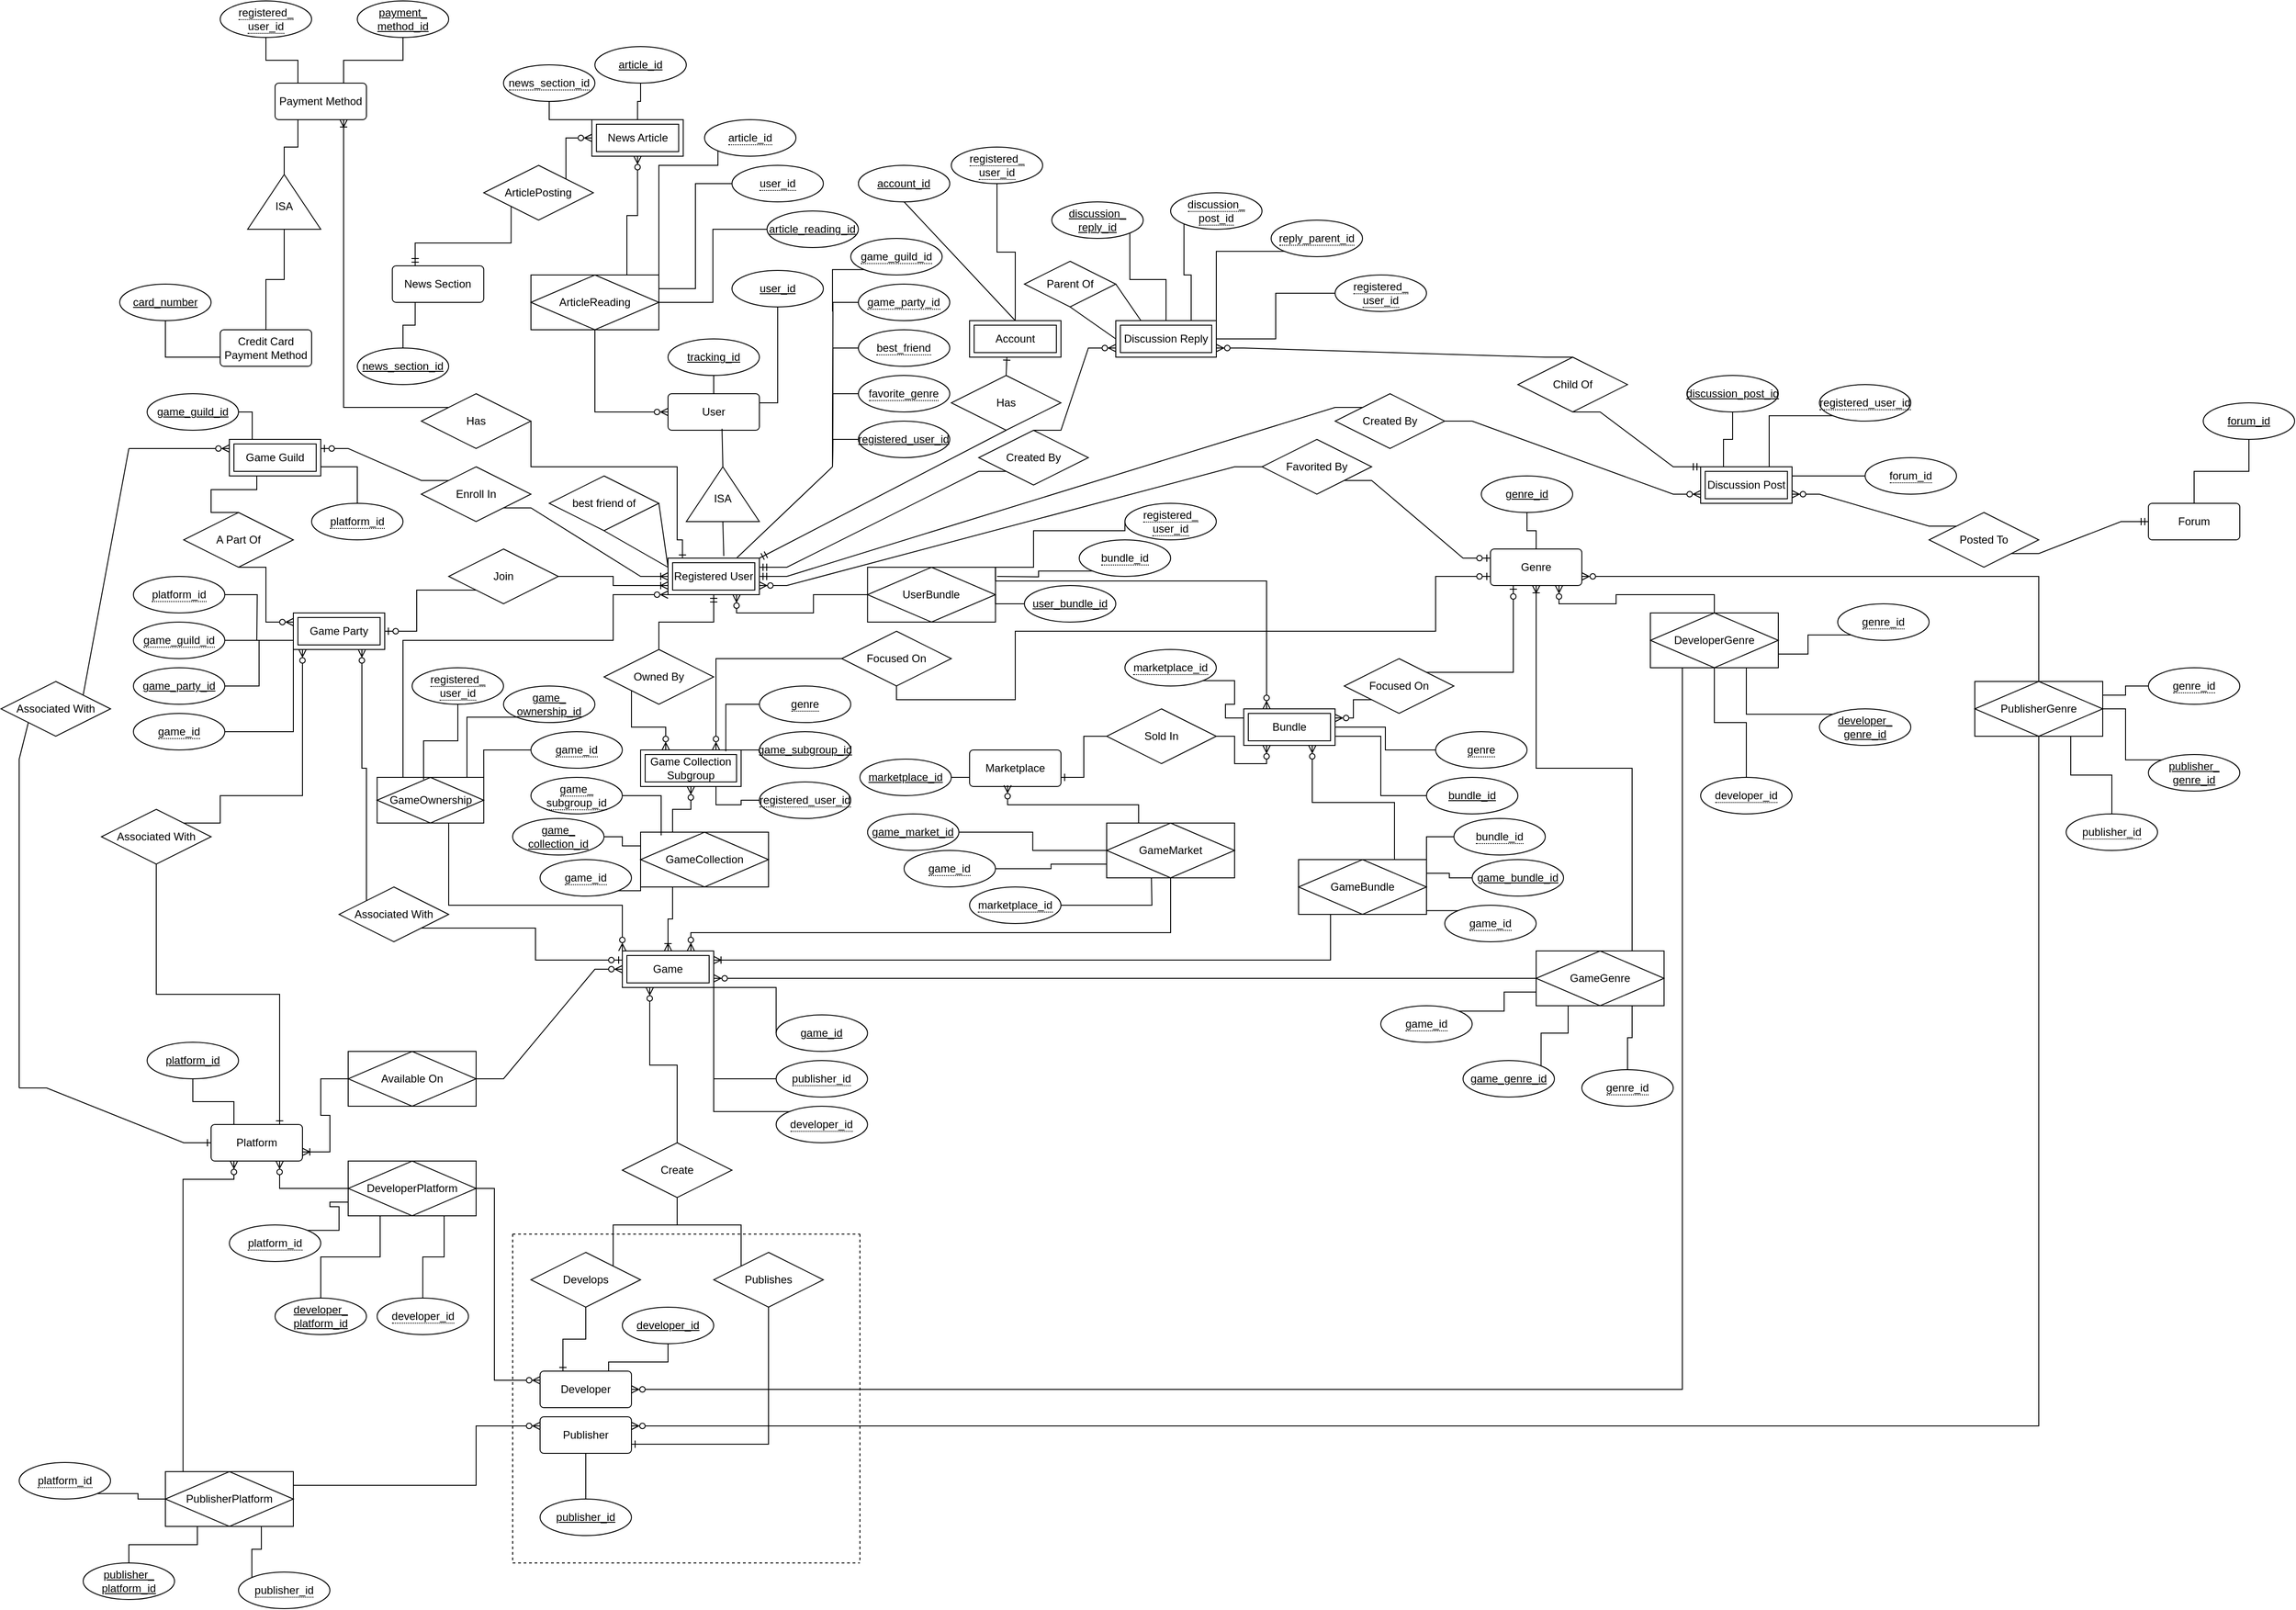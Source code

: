 <mxfile version="24.7.17">
  <diagram name="Page-1" id="TesSoZL7Qzbb-49Dvi8w">
    <mxGraphModel dx="2148" dy="1880" grid="1" gridSize="10" guides="1" tooltips="1" connect="1" arrows="1" fold="1" page="1" pageScale="1" pageWidth="850" pageHeight="1100" math="0" shadow="0">
      <root>
        <mxCell id="0" />
        <mxCell id="1" parent="0" />
        <mxCell id="MWaY8iljqtKaQMLSU5T6-1" value="User" style="rounded=1;arcSize=10;whiteSpace=wrap;html=1;align=center;" parent="1" vertex="1">
          <mxGeometry x="110" y="120" width="100" height="40" as="geometry" />
        </mxCell>
        <mxCell id="MWaY8iljqtKaQMLSU5T6-8" value="" style="endArrow=none;html=1;rounded=0;exitX=0.61;exitY=-0.059;exitDx=0;exitDy=0;entryX=0.5;entryY=1;entryDx=0;entryDy=0;entryPerimeter=0;exitPerimeter=0;" parent="1" source="FCDMfgkC4RyhxdJMBdM--14" target="MWaY8iljqtKaQMLSU5T6-7" edge="1">
          <mxGeometry relative="1" as="geometry">
            <mxPoint x="160" y="300" as="sourcePoint" />
            <mxPoint x="360" y="220" as="targetPoint" />
          </mxGeometry>
        </mxCell>
        <mxCell id="MWaY8iljqtKaQMLSU5T6-9" value="" style="endArrow=none;html=1;rounded=0;exitX=0;exitY=0;exitDx=40;exitDy=0;entryX=0.591;entryY=0.959;entryDx=0;entryDy=0;exitPerimeter=0;entryPerimeter=0;" parent="1" source="MWaY8iljqtKaQMLSU5T6-7" target="MWaY8iljqtKaQMLSU5T6-1" edge="1">
          <mxGeometry relative="1" as="geometry">
            <mxPoint x="170" y="310" as="sourcePoint" />
            <mxPoint x="170" y="270" as="targetPoint" />
          </mxGeometry>
        </mxCell>
        <mxCell id="MWaY8iljqtKaQMLSU5T6-11" value="" style="group" parent="1" vertex="1" connectable="0">
          <mxGeometry x="130" y="200" width="80" height="60" as="geometry" />
        </mxCell>
        <mxCell id="MWaY8iljqtKaQMLSU5T6-7" value="" style="verticalLabelPosition=bottom;verticalAlign=top;html=1;shape=mxgraph.basic.acute_triangle;dx=0.5;" parent="MWaY8iljqtKaQMLSU5T6-11" vertex="1">
          <mxGeometry width="80" height="60" as="geometry" />
        </mxCell>
        <mxCell id="MWaY8iljqtKaQMLSU5T6-10" value="ISA" style="text;html=1;align=center;verticalAlign=middle;whiteSpace=wrap;rounded=0;" parent="MWaY8iljqtKaQMLSU5T6-11" vertex="1">
          <mxGeometry x="10" y="20" width="60" height="30" as="geometry" />
        </mxCell>
        <mxCell id="MWaY8iljqtKaQMLSU5T6-14" value="Has" style="shape=rhombus;perimeter=rhombusPerimeter;whiteSpace=wrap;html=1;align=center;" parent="1" vertex="1">
          <mxGeometry x="420" y="100" width="120" height="60" as="geometry" />
        </mxCell>
        <mxCell id="MWaY8iljqtKaQMLSU5T6-15" value="" style="endArrow=none;html=1;rounded=0;exitX=1;exitY=0;exitDx=0;exitDy=0;entryX=0.5;entryY=1;entryDx=0;entryDy=0;endFill=0;startArrow=ERmandOne;startFill=0;" parent="1" source="FCDMfgkC4RyhxdJMBdM--14" target="MWaY8iljqtKaQMLSU5T6-14" edge="1">
          <mxGeometry relative="1" as="geometry">
            <mxPoint x="210" y="320" as="sourcePoint" />
            <mxPoint x="360" y="220" as="targetPoint" />
          </mxGeometry>
        </mxCell>
        <mxCell id="MWaY8iljqtKaQMLSU5T6-16" value="" style="endArrow=ERone;html=1;rounded=0;exitX=0.5;exitY=0;exitDx=0;exitDy=0;entryX=0.408;entryY=0.982;entryDx=0;entryDy=0;endFill=0;entryPerimeter=0;" parent="1" source="MWaY8iljqtKaQMLSU5T6-14" target="FCDMfgkC4RyhxdJMBdM--15" edge="1">
          <mxGeometry relative="1" as="geometry">
            <mxPoint x="220" y="330" as="sourcePoint" />
            <mxPoint x="340" y="210" as="targetPoint" />
          </mxGeometry>
        </mxCell>
        <mxCell id="MWaY8iljqtKaQMLSU5T6-19" value="" style="endArrow=none;html=1;rounded=0;exitX=0.5;exitY=1;exitDx=0;exitDy=0;entryX=0.5;entryY=0;entryDx=0;entryDy=0;" parent="1" source="MWaY8iljqtKaQMLSU5T6-20" target="MWaY8iljqtKaQMLSU5T6-1" edge="1">
          <mxGeometry relative="1" as="geometry">
            <mxPoint x="150" y="60" as="sourcePoint" />
            <mxPoint x="360" y="220" as="targetPoint" />
          </mxGeometry>
        </mxCell>
        <mxCell id="MWaY8iljqtKaQMLSU5T6-20" value="tracking_id" style="ellipse;whiteSpace=wrap;html=1;align=center;fontStyle=4;" parent="1" vertex="1">
          <mxGeometry x="110" y="60" width="100" height="40" as="geometry" />
        </mxCell>
        <mxCell id="MWaY8iljqtKaQMLSU5T6-21" value="account_id" style="ellipse;whiteSpace=wrap;html=1;align=center;fontStyle=4;" parent="1" vertex="1">
          <mxGeometry x="318.33" y="-130" width="100" height="40" as="geometry" />
        </mxCell>
        <mxCell id="MWaY8iljqtKaQMLSU5T6-22" value="" style="endArrow=none;html=1;rounded=0;exitX=0.5;exitY=1;exitDx=0;exitDy=0;entryX=0.5;entryY=0;entryDx=0;entryDy=0;" parent="1" source="MWaY8iljqtKaQMLSU5T6-21" target="FCDMfgkC4RyhxdJMBdM--15" edge="1">
          <mxGeometry relative="1" as="geometry">
            <mxPoint x="180" y="220" as="sourcePoint" />
            <mxPoint x="340" y="170" as="targetPoint" />
          </mxGeometry>
        </mxCell>
        <mxCell id="MWaY8iljqtKaQMLSU5T6-23" value="Credit Card Payment Method" style="rounded=1;arcSize=10;whiteSpace=wrap;html=1;align=center;" parent="1" vertex="1">
          <mxGeometry x="-380" y="50" width="100" height="40" as="geometry" />
        </mxCell>
        <mxCell id="XK1nvMz3jrwBqo_m3qVX-28" style="edgeStyle=orthogonalEdgeStyle;rounded=0;orthogonalLoop=1;jettySize=auto;html=1;exitX=0;exitY=0;exitDx=0;exitDy=0;entryX=0.75;entryY=1;entryDx=0;entryDy=0;endArrow=ERoneToMany;endFill=0;" parent="1" source="MWaY8iljqtKaQMLSU5T6-25" target="XK1nvMz3jrwBqo_m3qVX-4" edge="1">
          <mxGeometry relative="1" as="geometry" />
        </mxCell>
        <mxCell id="XK1nvMz3jrwBqo_m3qVX-29" style="edgeStyle=orthogonalEdgeStyle;rounded=0;orthogonalLoop=1;jettySize=auto;html=1;exitX=1;exitY=0.5;exitDx=0;exitDy=0;endArrow=ERone;endFill=0;entryX=0.158;entryY=0.012;entryDx=0;entryDy=0;entryPerimeter=0;" parent="1" source="MWaY8iljqtKaQMLSU5T6-25" target="FCDMfgkC4RyhxdJMBdM--14" edge="1">
          <mxGeometry relative="1" as="geometry">
            <Array as="points">
              <mxPoint x="-40" y="200" />
              <mxPoint x="120" y="200" />
              <mxPoint x="120" y="280" />
              <mxPoint x="126" y="280" />
            </Array>
            <mxPoint x="110" y="280" as="targetPoint" />
          </mxGeometry>
        </mxCell>
        <mxCell id="MWaY8iljqtKaQMLSU5T6-25" value="Has" style="shape=rhombus;perimeter=rhombusPerimeter;whiteSpace=wrap;html=1;align=center;" parent="1" vertex="1">
          <mxGeometry x="-160" y="120" width="120" height="60" as="geometry" />
        </mxCell>
        <mxCell id="k20uD03Ni8Eal_G298R1-125" style="edgeStyle=orthogonalEdgeStyle;rounded=0;orthogonalLoop=1;jettySize=auto;html=1;exitX=0.5;exitY=1;exitDx=0;exitDy=0;entryX=0;entryY=0;entryDx=0;entryDy=0;endArrow=ERzeroToMany;endFill=0;" edge="1" parent="1" source="FCDMfgkC4RyhxdJMBdM--3" target="k20uD03Ni8Eal_G298R1-8">
          <mxGeometry relative="1" as="geometry">
            <Array as="points">
              <mxPoint x="-130" y="590" />
              <mxPoint x="-130" y="680" />
              <mxPoint x="60" y="680" />
            </Array>
          </mxGeometry>
        </mxCell>
        <mxCell id="k20uD03Ni8Eal_G298R1-126" style="edgeStyle=orthogonalEdgeStyle;rounded=0;orthogonalLoop=1;jettySize=auto;html=1;exitX=0.75;exitY=0;exitDx=0;exitDy=0;entryX=0;entryY=1;entryDx=0;entryDy=0;endArrow=ERzeroToMany;endFill=0;" edge="1" parent="1" source="FCDMfgkC4RyhxdJMBdM--3" target="FCDMfgkC4RyhxdJMBdM--14">
          <mxGeometry relative="1" as="geometry">
            <Array as="points">
              <mxPoint x="-180" y="540" />
              <mxPoint x="-180" y="390" />
              <mxPoint x="50" y="390" />
              <mxPoint x="50" y="340" />
            </Array>
          </mxGeometry>
        </mxCell>
        <mxCell id="FCDMfgkC4RyhxdJMBdM--3" value="GameOwnership" style="shape=associativeEntity;whiteSpace=wrap;html=1;align=center;" parent="1" vertex="1">
          <mxGeometry x="-208.33" y="540" width="116.67" height="50" as="geometry" />
        </mxCell>
        <mxCell id="k20uD03Ni8Eal_G298R1-118" style="edgeStyle=orthogonalEdgeStyle;rounded=0;orthogonalLoop=1;jettySize=auto;html=1;exitX=0;exitY=0.5;exitDx=0;exitDy=0;entryX=1;entryY=1;entryDx=0;entryDy=0;endArrow=none;endFill=0;" edge="1" parent="1" source="FCDMfgkC4RyhxdJMBdM--11" target="k20uD03Ni8Eal_G298R1-8">
          <mxGeometry relative="1" as="geometry">
            <Array as="points">
              <mxPoint x="228" y="770" />
            </Array>
          </mxGeometry>
        </mxCell>
        <mxCell id="FCDMfgkC4RyhxdJMBdM--11" value="game_id" style="ellipse;whiteSpace=wrap;html=1;align=center;fontStyle=4;" parent="1" vertex="1">
          <mxGeometry x="228.33" y="800" width="100" height="40" as="geometry" />
        </mxCell>
        <mxCell id="FCDMfgkC4RyhxdJMBdM--14" value="Registered User" style="shape=ext;margin=3;double=1;whiteSpace=wrap;html=1;align=center;" parent="1" vertex="1">
          <mxGeometry x="110.0" y="300" width="100" height="40" as="geometry" />
        </mxCell>
        <mxCell id="FCDMfgkC4RyhxdJMBdM--15" value="Account" style="shape=ext;margin=3;double=1;whiteSpace=wrap;html=1;align=center;" parent="1" vertex="1">
          <mxGeometry x="440" y="40" width="100" height="40" as="geometry" />
        </mxCell>
        <mxCell id="FCDMfgkC4RyhxdJMBdM--16" value="best friend of" style="shape=rhombus;perimeter=rhombusPerimeter;whiteSpace=wrap;html=1;align=center;" parent="1" vertex="1">
          <mxGeometry x="-20" y="210" width="120" height="60" as="geometry" />
        </mxCell>
        <mxCell id="FCDMfgkC4RyhxdJMBdM--17" value="" style="endArrow=none;html=1;rounded=0;entryX=1;entryY=0.5;entryDx=0;entryDy=0;" parent="1" target="FCDMfgkC4RyhxdJMBdM--16" edge="1">
          <mxGeometry relative="1" as="geometry">
            <mxPoint x="110" y="310" as="sourcePoint" />
            <mxPoint x="300" y="500" as="targetPoint" />
          </mxGeometry>
        </mxCell>
        <mxCell id="FCDMfgkC4RyhxdJMBdM--18" value="" style="endArrow=none;html=1;rounded=0;entryX=0.5;entryY=1;entryDx=0;entryDy=0;" parent="1" target="FCDMfgkC4RyhxdJMBdM--16" edge="1">
          <mxGeometry relative="1" as="geometry">
            <mxPoint x="110" y="310" as="sourcePoint" />
            <mxPoint x="300" y="500" as="targetPoint" />
          </mxGeometry>
        </mxCell>
        <mxCell id="FCDMfgkC4RyhxdJMBdM--19" value="Genre" style="rounded=1;arcSize=10;whiteSpace=wrap;html=1;align=center;" parent="1" vertex="1">
          <mxGeometry x="1010" y="290" width="100" height="40" as="geometry" />
        </mxCell>
        <mxCell id="k20uD03Ni8Eal_G298R1-116" style="edgeStyle=orthogonalEdgeStyle;rounded=0;orthogonalLoop=1;jettySize=auto;html=1;exitX=0;exitY=0.5;exitDx=0;exitDy=0;endArrow=ERzeroToMany;endFill=0;entryX=1;entryY=0.75;entryDx=0;entryDy=0;" edge="1" parent="1" source="FCDMfgkC4RyhxdJMBdM--23" target="k20uD03Ni8Eal_G298R1-8">
          <mxGeometry relative="1" as="geometry">
            <mxPoint x="180" y="760" as="targetPoint" />
            <Array as="points" />
          </mxGeometry>
        </mxCell>
        <mxCell id="k20uD03Ni8Eal_G298R1-117" style="edgeStyle=orthogonalEdgeStyle;rounded=0;orthogonalLoop=1;jettySize=auto;html=1;exitX=0.75;exitY=0;exitDx=0;exitDy=0;entryX=0.5;entryY=1;entryDx=0;entryDy=0;endArrow=ERoneToMany;endFill=0;" edge="1" parent="1" source="FCDMfgkC4RyhxdJMBdM--23" target="FCDMfgkC4RyhxdJMBdM--19">
          <mxGeometry relative="1" as="geometry" />
        </mxCell>
        <mxCell id="FCDMfgkC4RyhxdJMBdM--23" value="GameGenre" style="shape=associativeEntity;whiteSpace=wrap;html=1;align=center;" parent="1" vertex="1">
          <mxGeometry x="1060" y="730" width="140" height="60" as="geometry" />
        </mxCell>
        <mxCell id="k20uD03Ni8Eal_G298R1-47" style="edgeStyle=orthogonalEdgeStyle;rounded=0;orthogonalLoop=1;jettySize=auto;html=1;exitX=0;exitY=0;exitDx=0;exitDy=0;entryX=0.75;entryY=1;entryDx=0;entryDy=0;endArrow=ERzeroToMany;endFill=0;" edge="1" parent="1" source="k20uD03Ni8Eal_G298R1-107" target="XK1nvMz3jrwBqo_m3qVX-112">
          <mxGeometry relative="1" as="geometry">
            <mxPoint x="-225" y="670" as="sourcePoint" />
          </mxGeometry>
        </mxCell>
        <mxCell id="k20uD03Ni8Eal_G298R1-48" style="edgeStyle=orthogonalEdgeStyle;rounded=0;orthogonalLoop=1;jettySize=auto;html=1;exitX=1;exitY=1;exitDx=0;exitDy=0;entryX=0;entryY=0.25;entryDx=0;entryDy=0;endArrow=ERzeroToOne;endFill=0;" edge="1" parent="1" source="k20uD03Ni8Eal_G298R1-107" target="k20uD03Ni8Eal_G298R1-8">
          <mxGeometry relative="1" as="geometry">
            <mxPoint x="-155" y="730" as="sourcePoint" />
          </mxGeometry>
        </mxCell>
        <mxCell id="XgH2uq8EYfYxta0Vq5KT-13" value="Platform" style="rounded=1;arcSize=10;whiteSpace=wrap;html=1;align=center;" parent="1" vertex="1">
          <mxGeometry x="-390" y="920" width="100" height="40" as="geometry" />
        </mxCell>
        <mxCell id="XgH2uq8EYfYxta0Vq5KT-18" value="A Part Of" style="shape=rhombus;perimeter=rhombusPerimeter;whiteSpace=wrap;html=1;align=center;" parent="1" vertex="1">
          <mxGeometry x="-420" y="250" width="120" height="60" as="geometry" />
        </mxCell>
        <mxCell id="XgH2uq8EYfYxta0Vq5KT-19" value="" style="edgeStyle=entityRelationEdgeStyle;fontSize=12;html=1;endArrow=ERzeroToOne;rounded=0;entryX=0;entryY=0.75;entryDx=0;entryDy=0;exitX=0.5;exitY=0;exitDx=0;exitDy=0;endFill=0;" parent="1" source="XgH2uq8EYfYxta0Vq5KT-18" target="k20uD03Ni8Eal_G298R1-101" edge="1">
          <mxGeometry width="100" height="100" relative="1" as="geometry">
            <mxPoint x="-200" y="470" as="sourcePoint" />
            <mxPoint x="-350" y="190" as="targetPoint" />
          </mxGeometry>
        </mxCell>
        <mxCell id="XgH2uq8EYfYxta0Vq5KT-20" value="" style="edgeStyle=entityRelationEdgeStyle;fontSize=12;html=1;endArrow=ERzeroToMany;endFill=0;rounded=0;startArrow=none;startFill=0;entryX=0;entryY=0.25;entryDx=0;entryDy=0;exitX=0.5;exitY=1;exitDx=0;exitDy=0;" parent="1" source="XgH2uq8EYfYxta0Vq5KT-18" target="XK1nvMz3jrwBqo_m3qVX-112" edge="1">
          <mxGeometry width="100" height="100" relative="1" as="geometry">
            <mxPoint x="-270" y="320" as="sourcePoint" />
            <mxPoint x="-300" y="390" as="targetPoint" />
            <Array as="points">
              <mxPoint x="-250" y="320" />
              <mxPoint x="-210" y="360" />
              <mxPoint x="-250" y="360" />
              <mxPoint x="-260" y="370" />
              <mxPoint x="-240" y="350" />
              <mxPoint x="-240" y="320" />
              <mxPoint x="-240" y="360" />
              <mxPoint x="-230" y="335" />
              <mxPoint x="-260" y="370" />
              <mxPoint x="-200" y="380" />
              <mxPoint x="-270" y="290" />
            </Array>
          </mxGeometry>
        </mxCell>
        <mxCell id="XgH2uq8EYfYxta0Vq5KT-22" value="" style="edgeStyle=entityRelationEdgeStyle;fontSize=12;html=1;endArrow=ERoneToMany;endFill=0;rounded=0;entryX=0;entryY=0.5;entryDx=0;entryDy=0;exitX=1;exitY=1;exitDx=0;exitDy=0;" parent="1" source="k20uD03Ni8Eal_G298R1-97" target="FCDMfgkC4RyhxdJMBdM--14" edge="1">
          <mxGeometry width="100" height="100" relative="1" as="geometry">
            <mxPoint x="-150" y="250" as="sourcePoint" />
            <mxPoint x="50" y="270" as="targetPoint" />
          </mxGeometry>
        </mxCell>
        <mxCell id="XgH2uq8EYfYxta0Vq5KT-24" value="" style="edgeStyle=entityRelationEdgeStyle;fontSize=12;html=1;endArrow=ERzeroToOne;endFill=0;rounded=0;exitX=0;exitY=0;exitDx=0;exitDy=0;entryX=1;entryY=0.25;entryDx=0;entryDy=0;" parent="1" source="k20uD03Ni8Eal_G298R1-97" target="k20uD03Ni8Eal_G298R1-101" edge="1">
          <mxGeometry width="100" height="100" relative="1" as="geometry">
            <mxPoint x="-150" y="190" as="sourcePoint" />
            <mxPoint x="-250" y="180" as="targetPoint" />
          </mxGeometry>
        </mxCell>
        <mxCell id="XgH2uq8EYfYxta0Vq5KT-28" value="Forum" style="rounded=1;arcSize=10;whiteSpace=wrap;html=1;align=center;" parent="1" vertex="1">
          <mxGeometry x="1730" y="240" width="100" height="40" as="geometry" />
        </mxCell>
        <mxCell id="XgH2uq8EYfYxta0Vq5KT-30" value="Posted To" style="shape=rhombus;perimeter=rhombusPerimeter;whiteSpace=wrap;html=1;align=center;" parent="1" vertex="1">
          <mxGeometry x="1490" y="250" width="120" height="60" as="geometry" />
        </mxCell>
        <mxCell id="XgH2uq8EYfYxta0Vq5KT-31" value="" style="edgeStyle=entityRelationEdgeStyle;fontSize=12;html=1;endArrow=ERzeroToMany;endFill=1;rounded=0;exitX=0;exitY=0;exitDx=0;exitDy=0;entryX=1;entryY=0.75;entryDx=0;entryDy=0;entryPerimeter=0;" parent="1" source="XgH2uq8EYfYxta0Vq5KT-30" target="XK1nvMz3jrwBqo_m3qVX-82" edge="1">
          <mxGeometry width="100" height="100" relative="1" as="geometry">
            <mxPoint x="550" y="470" as="sourcePoint" />
            <mxPoint x="1325" y="220" as="targetPoint" />
          </mxGeometry>
        </mxCell>
        <mxCell id="XgH2uq8EYfYxta0Vq5KT-32" value="" style="edgeStyle=entityRelationEdgeStyle;fontSize=12;html=1;endArrow=none;endFill=0;rounded=0;entryX=1;entryY=1;entryDx=0;entryDy=0;exitX=0;exitY=0.5;exitDx=0;exitDy=0;startArrow=ERmandOne;startFill=0;" parent="1" source="XgH2uq8EYfYxta0Vq5KT-28" target="XgH2uq8EYfYxta0Vq5KT-30" edge="1">
          <mxGeometry width="100" height="100" relative="1" as="geometry">
            <mxPoint x="990" y="460" as="sourcePoint" />
            <mxPoint x="1090" y="360" as="targetPoint" />
          </mxGeometry>
        </mxCell>
        <mxCell id="XgH2uq8EYfYxta0Vq5KT-34" value="Child Of" style="shape=rhombus;perimeter=rhombusPerimeter;whiteSpace=wrap;html=1;align=center;" parent="1" vertex="1">
          <mxGeometry x="1040" y="80" width="120" height="60" as="geometry" />
        </mxCell>
        <mxCell id="XgH2uq8EYfYxta0Vq5KT-35" value="" style="edgeStyle=entityRelationEdgeStyle;fontSize=12;html=1;endArrow=ERzeroToMany;endFill=1;rounded=0;exitX=0.5;exitY=0;exitDx=0;exitDy=0;entryX=1;entryY=0.75;entryDx=0;entryDy=0;" parent="1" source="XgH2uq8EYfYxta0Vq5KT-34" target="XK1nvMz3jrwBqo_m3qVX-94" edge="1">
          <mxGeometry width="100" height="100" relative="1" as="geometry">
            <mxPoint x="590" y="370" as="sourcePoint" />
            <mxPoint x="690" y="50" as="targetPoint" />
          </mxGeometry>
        </mxCell>
        <mxCell id="XgH2uq8EYfYxta0Vq5KT-36" value="" style="edgeStyle=entityRelationEdgeStyle;fontSize=12;html=1;endArrow=ERmandOne;endFill=0;rounded=0;entryX=0;entryY=0;entryDx=0;entryDy=0;exitX=0.5;exitY=1;exitDx=0;exitDy=0;" parent="1" source="XgH2uq8EYfYxta0Vq5KT-34" target="XK1nvMz3jrwBqo_m3qVX-82" edge="1">
          <mxGeometry width="100" height="100" relative="1" as="geometry">
            <mxPoint x="590" y="370" as="sourcePoint" />
            <mxPoint x="1225" y="200" as="targetPoint" />
          </mxGeometry>
        </mxCell>
        <mxCell id="XgH2uq8EYfYxta0Vq5KT-37" value="Parent Of" style="shape=rhombus;perimeter=rhombusPerimeter;whiteSpace=wrap;html=1;align=center;" parent="1" vertex="1">
          <mxGeometry x="500" y="-25" width="100" height="50" as="geometry" />
        </mxCell>
        <mxCell id="XgH2uq8EYfYxta0Vq5KT-38" value="" style="endArrow=none;html=1;rounded=0;exitX=0.5;exitY=1;exitDx=0;exitDy=0;entryX=0;entryY=0.5;entryDx=0;entryDy=0;" parent="1" source="XgH2uq8EYfYxta0Vq5KT-37" target="XK1nvMz3jrwBqo_m3qVX-94" edge="1">
          <mxGeometry relative="1" as="geometry">
            <mxPoint x="480" y="320" as="sourcePoint" />
            <mxPoint x="590" y="50" as="targetPoint" />
          </mxGeometry>
        </mxCell>
        <mxCell id="XgH2uq8EYfYxta0Vq5KT-39" value="" style="endArrow=none;html=1;rounded=0;exitX=1;exitY=0.5;exitDx=0;exitDy=0;entryX=0.25;entryY=0;entryDx=0;entryDy=0;" parent="1" source="XgH2uq8EYfYxta0Vq5KT-37" target="XK1nvMz3jrwBqo_m3qVX-94" edge="1">
          <mxGeometry relative="1" as="geometry">
            <mxPoint x="480" y="320" as="sourcePoint" />
            <mxPoint x="615" y="30" as="targetPoint" />
          </mxGeometry>
        </mxCell>
        <mxCell id="XgH2uq8EYfYxta0Vq5KT-40" value="Created By" style="shape=rhombus;perimeter=rhombusPerimeter;whiteSpace=wrap;html=1;align=center;" parent="1" vertex="1">
          <mxGeometry x="450" y="160" width="120" height="60" as="geometry" />
        </mxCell>
        <mxCell id="XgH2uq8EYfYxta0Vq5KT-41" value="" style="edgeStyle=entityRelationEdgeStyle;fontSize=12;html=1;endArrow=ERmandOne;endFill=0;rounded=0;exitX=0;exitY=1;exitDx=0;exitDy=0;entryX=1;entryY=0.25;entryDx=0;entryDy=0;" parent="1" source="XgH2uq8EYfYxta0Vq5KT-40" target="FCDMfgkC4RyhxdJMBdM--14" edge="1">
          <mxGeometry width="100" height="100" relative="1" as="geometry">
            <mxPoint x="280" y="370" as="sourcePoint" />
            <mxPoint x="380" y="270" as="targetPoint" />
          </mxGeometry>
        </mxCell>
        <mxCell id="XgH2uq8EYfYxta0Vq5KT-42" value="" style="edgeStyle=entityRelationEdgeStyle;fontSize=12;html=1;endArrow=ERzeroToMany;endFill=1;rounded=0;exitX=0.5;exitY=0;exitDx=0;exitDy=0;entryX=0;entryY=0.75;entryDx=0;entryDy=0;" parent="1" source="XgH2uq8EYfYxta0Vq5KT-40" target="XK1nvMz3jrwBqo_m3qVX-94" edge="1">
          <mxGeometry width="100" height="100" relative="1" as="geometry">
            <mxPoint x="430" y="295" as="sourcePoint" />
            <mxPoint x="590" y="60" as="targetPoint" />
          </mxGeometry>
        </mxCell>
        <mxCell id="XgH2uq8EYfYxta0Vq5KT-43" value="Created By" style="shape=rhombus;perimeter=rhombusPerimeter;whiteSpace=wrap;html=1;align=center;" parent="1" vertex="1">
          <mxGeometry x="840" y="120" width="120" height="60" as="geometry" />
        </mxCell>
        <mxCell id="XgH2uq8EYfYxta0Vq5KT-44" value="" style="edgeStyle=entityRelationEdgeStyle;fontSize=12;html=1;endArrow=ERmandOne;endFill=0;rounded=0;entryX=1;entryY=0.5;entryDx=0;entryDy=0;exitX=0;exitY=0;exitDx=0;exitDy=0;" parent="1" source="XgH2uq8EYfYxta0Vq5KT-43" target="FCDMfgkC4RyhxdJMBdM--14" edge="1">
          <mxGeometry width="100" height="100" relative="1" as="geometry">
            <mxPoint x="390" y="390" as="sourcePoint" />
            <mxPoint x="210" y="340" as="targetPoint" />
            <Array as="points">
              <mxPoint x="390" y="370" />
            </Array>
          </mxGeometry>
        </mxCell>
        <mxCell id="XgH2uq8EYfYxta0Vq5KT-45" value="" style="edgeStyle=entityRelationEdgeStyle;fontSize=12;html=1;endArrow=ERzeroToMany;endFill=1;rounded=0;exitX=1;exitY=0.5;exitDx=0;exitDy=0;entryX=0;entryY=0.75;entryDx=0;entryDy=0;" parent="1" source="XgH2uq8EYfYxta0Vq5KT-43" target="XK1nvMz3jrwBqo_m3qVX-82" edge="1">
          <mxGeometry width="100" height="100" relative="1" as="geometry">
            <mxPoint x="408" y="210" as="sourcePoint" />
            <mxPoint x="1225" y="220" as="targetPoint" />
          </mxGeometry>
        </mxCell>
        <mxCell id="3gaE-KXDp2KInn-WR0ou-1" value="Available On" style="shape=associativeEntity;whiteSpace=wrap;html=1;align=center;" parent="1" vertex="1">
          <mxGeometry x="-240" y="840" width="140" height="60" as="geometry" />
        </mxCell>
        <mxCell id="3gaE-KXDp2KInn-WR0ou-2" value="" style="edgeStyle=entityRelationEdgeStyle;fontSize=12;html=1;endArrow=ERoneToMany;endFill=0;rounded=0;exitX=0;exitY=0.5;exitDx=0;exitDy=0;entryX=1;entryY=0.75;entryDx=0;entryDy=0;" parent="1" source="3gaE-KXDp2KInn-WR0ou-1" target="XgH2uq8EYfYxta0Vq5KT-13" edge="1">
          <mxGeometry width="100" height="100" relative="1" as="geometry">
            <mxPoint x="-260" y="950" as="sourcePoint" />
            <mxPoint x="-160" y="850" as="targetPoint" />
          </mxGeometry>
        </mxCell>
        <mxCell id="3gaE-KXDp2KInn-WR0ou-3" value="" style="edgeStyle=entityRelationEdgeStyle;fontSize=12;html=1;endArrow=ERzeroToMany;endFill=1;rounded=0;exitX=1;exitY=0.5;exitDx=0;exitDy=0;entryX=0;entryY=0.5;entryDx=0;entryDy=0;" parent="1" source="3gaE-KXDp2KInn-WR0ou-1" target="k20uD03Ni8Eal_G298R1-8" edge="1">
          <mxGeometry width="100" height="100" relative="1" as="geometry">
            <mxPoint x="-100" y="670" as="sourcePoint" />
            <mxPoint x="110" y="770" as="targetPoint" />
          </mxGeometry>
        </mxCell>
        <mxCell id="3gaE-KXDp2KInn-WR0ou-4" value="Developer" style="rounded=1;arcSize=10;whiteSpace=wrap;html=1;align=center;" parent="1" vertex="1">
          <mxGeometry x="-30" y="1190" width="100" height="40" as="geometry" />
        </mxCell>
        <mxCell id="9mZkh-oFc15BfgS--x-H-3" style="edgeStyle=orthogonalEdgeStyle;rounded=0;orthogonalLoop=1;jettySize=auto;html=1;exitX=0.5;exitY=1;exitDx=0;exitDy=0;entryX=0.25;entryY=0;entryDx=0;entryDy=0;endArrow=ERone;endFill=0;" parent="1" source="3gaE-KXDp2KInn-WR0ou-5" target="3gaE-KXDp2KInn-WR0ou-4" edge="1">
          <mxGeometry relative="1" as="geometry" />
        </mxCell>
        <mxCell id="3gaE-KXDp2KInn-WR0ou-5" value="Develops" style="shape=rhombus;perimeter=rhombusPerimeter;whiteSpace=wrap;html=1;align=center;" parent="1" vertex="1">
          <mxGeometry x="-40" y="1060" width="120" height="60" as="geometry" />
        </mxCell>
        <mxCell id="9mZkh-oFc15BfgS--x-H-10" style="edgeStyle=orthogonalEdgeStyle;rounded=0;orthogonalLoop=1;jettySize=auto;html=1;exitX=0.5;exitY=1;exitDx=0;exitDy=0;entryX=1;entryY=0.75;entryDx=0;entryDy=0;endArrow=ERone;endFill=0;" parent="1" source="3gaE-KXDp2KInn-WR0ou-9" target="3gaE-KXDp2KInn-WR0ou-40" edge="1">
          <mxGeometry relative="1" as="geometry">
            <mxPoint x="275" y="1130" as="targetPoint" />
          </mxGeometry>
        </mxCell>
        <mxCell id="3gaE-KXDp2KInn-WR0ou-9" value="Publishes" style="shape=rhombus;perimeter=rhombusPerimeter;whiteSpace=wrap;html=1;align=center;" parent="1" vertex="1">
          <mxGeometry x="160" y="1060" width="120" height="60" as="geometry" />
        </mxCell>
        <mxCell id="3gaE-KXDp2KInn-WR0ou-47" style="edgeStyle=orthogonalEdgeStyle;rounded=0;orthogonalLoop=1;jettySize=auto;html=1;exitX=1;exitY=0.25;exitDx=0;exitDy=0;entryX=0;entryY=1;entryDx=0;entryDy=0;endArrow=none;endFill=0;startArrow=ERzeroToMany;startFill=0;" parent="1" source="XK1nvMz3jrwBqo_m3qVX-53" target="3gaE-KXDp2KInn-WR0ou-46" edge="1">
          <mxGeometry relative="1" as="geometry">
            <mxPoint x="845" y="480" as="sourcePoint" />
          </mxGeometry>
        </mxCell>
        <mxCell id="9mZkh-oFc15BfgS--x-H-21" style="edgeStyle=orthogonalEdgeStyle;rounded=0;orthogonalLoop=1;jettySize=auto;html=1;exitX=0.25;exitY=1;exitDx=0;exitDy=0;endArrow=ERoneToMany;endFill=0;entryX=1;entryY=0.25;entryDx=0;entryDy=0;" parent="1" source="3gaE-KXDp2KInn-WR0ou-13" target="k20uD03Ni8Eal_G298R1-8" edge="1">
          <mxGeometry relative="1" as="geometry">
            <mxPoint x="190" y="740" as="targetPoint" />
            <Array as="points">
              <mxPoint x="835" y="740" />
            </Array>
          </mxGeometry>
        </mxCell>
        <mxCell id="9mZkh-oFc15BfgS--x-H-27" style="edgeStyle=orthogonalEdgeStyle;rounded=0;orthogonalLoop=1;jettySize=auto;html=1;exitX=0.75;exitY=0;exitDx=0;exitDy=0;entryX=0.75;entryY=1;entryDx=0;entryDy=0;endArrow=ERzeroToMany;endFill=0;" parent="1" source="3gaE-KXDp2KInn-WR0ou-13" target="XK1nvMz3jrwBqo_m3qVX-53" edge="1">
          <mxGeometry relative="1" as="geometry">
            <mxPoint x="795" y="520" as="targetPoint" />
          </mxGeometry>
        </mxCell>
        <mxCell id="3gaE-KXDp2KInn-WR0ou-13" value="GameBundle" style="shape=associativeEntity;whiteSpace=wrap;html=1;align=center;" parent="1" vertex="1">
          <mxGeometry x="800" y="630" width="140" height="60" as="geometry" />
        </mxCell>
        <mxCell id="9mZkh-oFc15BfgS--x-H-20" style="edgeStyle=orthogonalEdgeStyle;rounded=0;orthogonalLoop=1;jettySize=auto;html=1;exitX=0.25;exitY=1;exitDx=0;exitDy=0;entryX=0.5;entryY=0;entryDx=0;entryDy=0;endArrow=ERoneToMany;endFill=0;" parent="1" source="3gaE-KXDp2KInn-WR0ou-17" target="k20uD03Ni8Eal_G298R1-8" edge="1">
          <mxGeometry relative="1" as="geometry">
            <mxPoint x="135" y="750" as="targetPoint" />
          </mxGeometry>
        </mxCell>
        <mxCell id="9mZkh-oFc15BfgS--x-H-36" style="edgeStyle=orthogonalEdgeStyle;rounded=0;orthogonalLoop=1;jettySize=auto;html=1;exitX=0.25;exitY=0;exitDx=0;exitDy=0;entryX=0.5;entryY=1;entryDx=0;entryDy=0;endArrow=ERzeroToMany;endFill=0;" parent="1" source="3gaE-KXDp2KInn-WR0ou-17" target="XK1nvMz3jrwBqo_m3qVX-60" edge="1">
          <mxGeometry relative="1" as="geometry">
            <mxPoint x="120" y="540" as="targetPoint" />
          </mxGeometry>
        </mxCell>
        <mxCell id="3gaE-KXDp2KInn-WR0ou-17" value="GameCollection" style="shape=associativeEntity;whiteSpace=wrap;html=1;align=center;" parent="1" vertex="1">
          <mxGeometry x="80" y="600" width="140" height="60" as="geometry" />
        </mxCell>
        <mxCell id="3gaE-KXDp2KInn-WR0ou-20" value="Marketplace" style="rounded=1;arcSize=10;whiteSpace=wrap;html=1;align=center;" parent="1" vertex="1">
          <mxGeometry x="440" y="510" width="100" height="40" as="geometry" />
        </mxCell>
        <mxCell id="9mZkh-oFc15BfgS--x-H-25" style="edgeStyle=orthogonalEdgeStyle;rounded=0;orthogonalLoop=1;jettySize=auto;html=1;exitX=0.5;exitY=1;exitDx=0;exitDy=0;entryX=0.75;entryY=0;entryDx=0;entryDy=0;endArrow=ERzeroToMany;endFill=0;" parent="1" source="3gaE-KXDp2KInn-WR0ou-22" target="k20uD03Ni8Eal_G298R1-8" edge="1">
          <mxGeometry relative="1" as="geometry">
            <mxPoint x="185" y="750" as="targetPoint" />
            <Array as="points">
              <mxPoint x="660" y="710" />
              <mxPoint x="135" y="710" />
            </Array>
          </mxGeometry>
        </mxCell>
        <mxCell id="3gaE-KXDp2KInn-WR0ou-22" value="GameMarket" style="shape=associativeEntity;whiteSpace=wrap;html=1;align=center;" parent="1" vertex="1">
          <mxGeometry x="590" y="590" width="140" height="60" as="geometry" />
        </mxCell>
        <mxCell id="3gaE-KXDp2KInn-WR0ou-25" value="Favorited By" style="shape=rhombus;perimeter=rhombusPerimeter;whiteSpace=wrap;html=1;align=center;" parent="1" vertex="1">
          <mxGeometry x="760" y="170" width="120" height="60" as="geometry" />
        </mxCell>
        <mxCell id="3gaE-KXDp2KInn-WR0ou-26" value="" style="edgeStyle=entityRelationEdgeStyle;fontSize=12;html=1;endArrow=ERzeroToOne;endFill=0;rounded=0;exitX=1;exitY=1;exitDx=0;exitDy=0;entryX=0;entryY=0.25;entryDx=0;entryDy=0;" parent="1" source="3gaE-KXDp2KInn-WR0ou-25" target="FCDMfgkC4RyhxdJMBdM--19" edge="1">
          <mxGeometry width="100" height="100" relative="1" as="geometry">
            <mxPoint x="357.5" y="430" as="sourcePoint" />
            <mxPoint x="482.5" y="450" as="targetPoint" />
          </mxGeometry>
        </mxCell>
        <mxCell id="3gaE-KXDp2KInn-WR0ou-27" value="" style="edgeStyle=entityRelationEdgeStyle;fontSize=12;html=1;endArrow=ERzeroToMany;endFill=1;rounded=0;exitX=0;exitY=0.5;exitDx=0;exitDy=0;entryX=1;entryY=0.75;entryDx=0;entryDy=0;" parent="1" source="3gaE-KXDp2KInn-WR0ou-25" target="FCDMfgkC4RyhxdJMBdM--14" edge="1">
          <mxGeometry width="100" height="100" relative="1" as="geometry">
            <mxPoint x="310" y="370" as="sourcePoint" />
            <mxPoint x="410" y="270" as="targetPoint" />
          </mxGeometry>
        </mxCell>
        <mxCell id="3gaE-KXDp2KInn-WR0ou-33" style="edgeStyle=orthogonalEdgeStyle;rounded=0;orthogonalLoop=1;jettySize=auto;html=1;exitX=0.5;exitY=0;exitDx=0;exitDy=0;entryX=0.75;entryY=1;entryDx=0;entryDy=0;endArrow=ERzeroToMany;endFill=0;" parent="1" source="3gaE-KXDp2KInn-WR0ou-35" target="FCDMfgkC4RyhxdJMBdM--19" edge="1">
          <mxGeometry relative="1" as="geometry">
            <mxPoint x="1060" y="430" as="sourcePoint" />
          </mxGeometry>
        </mxCell>
        <mxCell id="9mZkh-oFc15BfgS--x-H-2" style="edgeStyle=orthogonalEdgeStyle;rounded=0;orthogonalLoop=1;jettySize=auto;html=1;exitX=0.25;exitY=1;exitDx=0;exitDy=0;entryX=1;entryY=0.5;entryDx=0;entryDy=0;endArrow=ERzeroToMany;endFill=0;" parent="1" source="3gaE-KXDp2KInn-WR0ou-35" target="3gaE-KXDp2KInn-WR0ou-4" edge="1">
          <mxGeometry relative="1" as="geometry" />
        </mxCell>
        <mxCell id="3gaE-KXDp2KInn-WR0ou-35" value="DeveloperGenre" style="shape=associativeEntity;whiteSpace=wrap;html=1;align=center;" parent="1" vertex="1">
          <mxGeometry x="1185" y="360" width="140" height="60" as="geometry" />
        </mxCell>
        <mxCell id="3gaE-KXDp2KInn-WR0ou-37" style="edgeStyle=orthogonalEdgeStyle;rounded=0;orthogonalLoop=1;jettySize=auto;html=1;exitX=0.5;exitY=1;exitDx=0;exitDy=0;" parent="1" source="3gaE-KXDp2KInn-WR0ou-4" target="3gaE-KXDp2KInn-WR0ou-4" edge="1">
          <mxGeometry relative="1" as="geometry" />
        </mxCell>
        <mxCell id="3gaE-KXDp2KInn-WR0ou-40" value="Publisher" style="rounded=1;arcSize=10;whiteSpace=wrap;html=1;align=center;" parent="1" vertex="1">
          <mxGeometry x="-30" y="1240" width="100" height="40" as="geometry" />
        </mxCell>
        <mxCell id="3gaE-KXDp2KInn-WR0ou-42" style="edgeStyle=orthogonalEdgeStyle;rounded=0;orthogonalLoop=1;jettySize=auto;html=1;exitX=0.5;exitY=1;exitDx=0;exitDy=0;entryX=1;entryY=0.25;entryDx=0;entryDy=0;endArrow=ERzeroToMany;endFill=0;" parent="1" source="3gaE-KXDp2KInn-WR0ou-41" target="3gaE-KXDp2KInn-WR0ou-40" edge="1">
          <mxGeometry relative="1" as="geometry" />
        </mxCell>
        <mxCell id="3gaE-KXDp2KInn-WR0ou-43" style="edgeStyle=orthogonalEdgeStyle;rounded=0;orthogonalLoop=1;jettySize=auto;html=1;exitX=0.5;exitY=0;exitDx=0;exitDy=0;entryX=1;entryY=0.75;entryDx=0;entryDy=0;endArrow=ERzeroToMany;endFill=0;" parent="1" source="3gaE-KXDp2KInn-WR0ou-41" target="FCDMfgkC4RyhxdJMBdM--19" edge="1">
          <mxGeometry relative="1" as="geometry" />
        </mxCell>
        <mxCell id="3gaE-KXDp2KInn-WR0ou-41" value="PublisherGenre" style="shape=associativeEntity;whiteSpace=wrap;html=1;align=center;" parent="1" vertex="1">
          <mxGeometry x="1540" y="435" width="140" height="60" as="geometry" />
        </mxCell>
        <mxCell id="3gaE-KXDp2KInn-WR0ou-48" style="edgeStyle=orthogonalEdgeStyle;rounded=0;orthogonalLoop=1;jettySize=auto;html=1;exitX=1;exitY=0;exitDx=0;exitDy=0;entryX=0.25;entryY=1;entryDx=0;entryDy=0;endArrow=ERzeroToOne;endFill=0;" parent="1" source="3gaE-KXDp2KInn-WR0ou-46" target="FCDMfgkC4RyhxdJMBdM--19" edge="1">
          <mxGeometry relative="1" as="geometry" />
        </mxCell>
        <mxCell id="3gaE-KXDp2KInn-WR0ou-46" value="Focused On" style="shape=rhombus;perimeter=rhombusPerimeter;whiteSpace=wrap;html=1;align=center;" parent="1" vertex="1">
          <mxGeometry x="850" y="410" width="120" height="60" as="geometry" />
        </mxCell>
        <mxCell id="3gaE-KXDp2KInn-WR0ou-51" style="edgeStyle=orthogonalEdgeStyle;rounded=0;orthogonalLoop=1;jettySize=auto;html=1;exitX=0;exitY=0.5;exitDx=0;exitDy=0;entryX=0.75;entryY=0;entryDx=0;entryDy=0;endArrow=ERzeroToMany;endFill=0;" parent="1" source="3gaE-KXDp2KInn-WR0ou-50" target="XK1nvMz3jrwBqo_m3qVX-60" edge="1">
          <mxGeometry relative="1" as="geometry">
            <mxPoint x="170" y="520" as="targetPoint" />
            <Array as="points">
              <mxPoint x="163" y="410" />
            </Array>
          </mxGeometry>
        </mxCell>
        <mxCell id="9mZkh-oFc15BfgS--x-H-38" style="edgeStyle=orthogonalEdgeStyle;rounded=0;orthogonalLoop=1;jettySize=auto;html=1;exitX=0.5;exitY=0;exitDx=0;exitDy=0;endArrow=ERzeroToOne;endFill=0;entryX=0;entryY=0.75;entryDx=0;entryDy=0;" parent="1" source="3gaE-KXDp2KInn-WR0ou-50" target="FCDMfgkC4RyhxdJMBdM--19" edge="1">
          <mxGeometry relative="1" as="geometry">
            <mxPoint x="970" y="320" as="targetPoint" />
            <Array as="points">
              <mxPoint x="490" y="455" />
              <mxPoint x="490" y="380" />
              <mxPoint x="950" y="380" />
              <mxPoint x="950" y="320" />
            </Array>
          </mxGeometry>
        </mxCell>
        <mxCell id="3gaE-KXDp2KInn-WR0ou-50" value="Focused On" style="shape=rhombus;perimeter=rhombusPerimeter;whiteSpace=wrap;html=1;align=center;" parent="1" vertex="1">
          <mxGeometry x="300" y="380" width="120" height="60" as="geometry" />
        </mxCell>
        <mxCell id="9mZkh-oFc15BfgS--x-H-16" style="edgeStyle=orthogonalEdgeStyle;rounded=0;orthogonalLoop=1;jettySize=auto;html=1;exitX=0;exitY=0.5;exitDx=0;exitDy=0;entryX=0.75;entryY=1;entryDx=0;entryDy=0;endArrow=ERzeroToMany;endFill=0;" parent="1" source="9mZkh-oFc15BfgS--x-H-14" target="XgH2uq8EYfYxta0Vq5KT-13" edge="1">
          <mxGeometry relative="1" as="geometry" />
        </mxCell>
        <mxCell id="9mZkh-oFc15BfgS--x-H-17" style="edgeStyle=orthogonalEdgeStyle;rounded=0;orthogonalLoop=1;jettySize=auto;html=1;exitX=1;exitY=0.5;exitDx=0;exitDy=0;entryX=0;entryY=0.25;entryDx=0;entryDy=0;endArrow=ERzeroToMany;endFill=0;" parent="1" source="9mZkh-oFc15BfgS--x-H-14" target="3gaE-KXDp2KInn-WR0ou-4" edge="1">
          <mxGeometry relative="1" as="geometry">
            <Array as="points">
              <mxPoint x="-80" y="990" />
              <mxPoint x="-80" y="1200" />
            </Array>
          </mxGeometry>
        </mxCell>
        <mxCell id="9mZkh-oFc15BfgS--x-H-14" value="DeveloperPlatform" style="shape=associativeEntity;whiteSpace=wrap;html=1;align=center;" parent="1" vertex="1">
          <mxGeometry x="-240" y="960" width="140" height="60" as="geometry" />
        </mxCell>
        <mxCell id="9mZkh-oFc15BfgS--x-H-18" style="edgeStyle=orthogonalEdgeStyle;rounded=0;orthogonalLoop=1;jettySize=auto;html=1;exitX=1;exitY=0.25;exitDx=0;exitDy=0;entryX=0;entryY=0.25;entryDx=0;entryDy=0;endArrow=ERzeroToMany;endFill=0;" parent="1" source="9mZkh-oFc15BfgS--x-H-15" target="3gaE-KXDp2KInn-WR0ou-40" edge="1">
          <mxGeometry relative="1" as="geometry">
            <Array as="points">
              <mxPoint x="-100" y="1315" />
              <mxPoint x="-100" y="1250" />
            </Array>
          </mxGeometry>
        </mxCell>
        <mxCell id="9mZkh-oFc15BfgS--x-H-19" style="edgeStyle=orthogonalEdgeStyle;rounded=0;orthogonalLoop=1;jettySize=auto;html=1;exitX=0.138;exitY=0;exitDx=0;exitDy=0;entryX=0.25;entryY=1;entryDx=0;entryDy=0;endArrow=ERzeroToMany;endFill=0;exitPerimeter=0;" parent="1" source="9mZkh-oFc15BfgS--x-H-15" target="XgH2uq8EYfYxta0Vq5KT-13" edge="1">
          <mxGeometry relative="1" as="geometry">
            <Array as="points">
              <mxPoint x="-421" y="980" />
              <mxPoint x="-365" y="980" />
            </Array>
          </mxGeometry>
        </mxCell>
        <mxCell id="9mZkh-oFc15BfgS--x-H-15" value="PublisherPlatform" style="shape=associativeEntity;whiteSpace=wrap;html=1;align=center;" parent="1" vertex="1">
          <mxGeometry x="-440" y="1300" width="140" height="60" as="geometry" />
        </mxCell>
        <mxCell id="9mZkh-oFc15BfgS--x-H-23" style="edgeStyle=orthogonalEdgeStyle;rounded=0;orthogonalLoop=1;jettySize=auto;html=1;exitX=1;exitY=0.25;exitDx=0;exitDy=0;endArrow=ERzeroToMany;endFill=0;entryX=0.25;entryY=0;entryDx=0;entryDy=0;" parent="1" source="9mZkh-oFc15BfgS--x-H-22" target="XK1nvMz3jrwBqo_m3qVX-53" edge="1">
          <mxGeometry relative="1" as="geometry">
            <mxPoint x="795" y="450" as="targetPoint" />
          </mxGeometry>
        </mxCell>
        <mxCell id="9mZkh-oFc15BfgS--x-H-37" style="edgeStyle=orthogonalEdgeStyle;rounded=0;orthogonalLoop=1;jettySize=auto;html=1;exitX=0;exitY=0.5;exitDx=0;exitDy=0;entryX=0.75;entryY=1;entryDx=0;entryDy=0;endArrow=ERzeroToMany;endFill=0;" parent="1" source="9mZkh-oFc15BfgS--x-H-22" target="FCDMfgkC4RyhxdJMBdM--14" edge="1">
          <mxGeometry relative="1" as="geometry" />
        </mxCell>
        <mxCell id="9mZkh-oFc15BfgS--x-H-22" value="UserBundle" style="shape=associativeEntity;whiteSpace=wrap;html=1;align=center;" parent="1" vertex="1">
          <mxGeometry x="328.33" y="310" width="140" height="60" as="geometry" />
        </mxCell>
        <mxCell id="9mZkh-oFc15BfgS--x-H-26" style="edgeStyle=orthogonalEdgeStyle;rounded=0;orthogonalLoop=1;jettySize=auto;html=1;exitX=0.25;exitY=0;exitDx=0;exitDy=0;entryX=0.416;entryY=0.965;entryDx=0;entryDy=0;entryPerimeter=0;endArrow=ERzeroToMany;endFill=0;" parent="1" source="3gaE-KXDp2KInn-WR0ou-22" target="3gaE-KXDp2KInn-WR0ou-20" edge="1">
          <mxGeometry relative="1" as="geometry" />
        </mxCell>
        <mxCell id="9mZkh-oFc15BfgS--x-H-29" style="edgeStyle=orthogonalEdgeStyle;rounded=0;orthogonalLoop=1;jettySize=auto;html=1;exitX=1;exitY=0.5;exitDx=0;exitDy=0;entryX=0.25;entryY=1;entryDx=0;entryDy=0;endArrow=ERzeroToMany;endFill=0;" parent="1" source="k20uD03Ni8Eal_G298R1-30" target="XK1nvMz3jrwBqo_m3qVX-53" edge="1">
          <mxGeometry relative="1" as="geometry">
            <mxPoint x="783.6" y="520.6" as="targetPoint" />
            <mxPoint x="685" y="510" as="sourcePoint" />
          </mxGeometry>
        </mxCell>
        <mxCell id="9mZkh-oFc15BfgS--x-H-30" style="edgeStyle=orthogonalEdgeStyle;rounded=0;orthogonalLoop=1;jettySize=auto;html=1;exitX=0;exitY=0.5;exitDx=0;exitDy=0;entryX=1;entryY=0.75;entryDx=0;entryDy=0;endArrow=ERone;endFill=0;" parent="1" source="k20uD03Ni8Eal_G298R1-30" target="3gaE-KXDp2KInn-WR0ou-20" edge="1">
          <mxGeometry relative="1" as="geometry">
            <mxPoint x="615" y="510" as="sourcePoint" />
          </mxGeometry>
        </mxCell>
        <mxCell id="9mZkh-oFc15BfgS--x-H-41" style="edgeStyle=orthogonalEdgeStyle;rounded=0;orthogonalLoop=1;jettySize=auto;html=1;exitX=0.5;exitY=0;exitDx=0;exitDy=0;entryX=0.5;entryY=1;entryDx=0;entryDy=0;endArrow=ERmandOne;endFill=0;" parent="1" source="9mZkh-oFc15BfgS--x-H-40" target="FCDMfgkC4RyhxdJMBdM--14" edge="1">
          <mxGeometry relative="1" as="geometry" />
        </mxCell>
        <mxCell id="9mZkh-oFc15BfgS--x-H-42" style="edgeStyle=orthogonalEdgeStyle;rounded=0;orthogonalLoop=1;jettySize=auto;html=1;exitX=0;exitY=1;exitDx=0;exitDy=0;entryX=0.25;entryY=0;entryDx=0;entryDy=0;endArrow=ERzeroToMany;endFill=0;" parent="1" source="9mZkh-oFc15BfgS--x-H-40" target="XK1nvMz3jrwBqo_m3qVX-60" edge="1">
          <mxGeometry relative="1" as="geometry">
            <mxPoint x="95" y="500" as="targetPoint" />
          </mxGeometry>
        </mxCell>
        <mxCell id="9mZkh-oFc15BfgS--x-H-40" value="Owned By" style="shape=rhombus;perimeter=rhombusPerimeter;whiteSpace=wrap;html=1;align=center;" parent="1" vertex="1">
          <mxGeometry x="40" y="400" width="120" height="60" as="geometry" />
        </mxCell>
        <mxCell id="9mZkh-oFc15BfgS--x-H-44" value="News Section" style="rounded=1;arcSize=10;whiteSpace=wrap;html=1;align=center;" parent="1" vertex="1">
          <mxGeometry x="-191.67" y="-20" width="100" height="40" as="geometry" />
        </mxCell>
        <mxCell id="9mZkh-oFc15BfgS--x-H-48" style="edgeStyle=orthogonalEdgeStyle;rounded=0;orthogonalLoop=1;jettySize=auto;html=1;exitX=1;exitY=0;exitDx=0;exitDy=0;entryX=0;entryY=0.5;entryDx=0;entryDy=0;endArrow=ERzeroToMany;endFill=0;" parent="1" source="9mZkh-oFc15BfgS--x-H-47" target="XK1nvMz3jrwBqo_m3qVX-36" edge="1">
          <mxGeometry relative="1" as="geometry">
            <mxPoint x="20" y="-160" as="targetPoint" />
          </mxGeometry>
        </mxCell>
        <mxCell id="9mZkh-oFc15BfgS--x-H-49" style="edgeStyle=orthogonalEdgeStyle;rounded=0;orthogonalLoop=1;jettySize=auto;html=1;exitX=0;exitY=1;exitDx=0;exitDy=0;entryX=0.25;entryY=0;entryDx=0;entryDy=0;endArrow=ERmandOne;endFill=0;" parent="1" source="9mZkh-oFc15BfgS--x-H-47" target="9mZkh-oFc15BfgS--x-H-44" edge="1">
          <mxGeometry relative="1" as="geometry" />
        </mxCell>
        <mxCell id="9mZkh-oFc15BfgS--x-H-47" value="ArticlePosting" style="shape=rhombus;perimeter=rhombusPerimeter;whiteSpace=wrap;html=1;align=center;" parent="1" vertex="1">
          <mxGeometry x="-91.67" y="-130" width="120" height="60" as="geometry" />
        </mxCell>
        <mxCell id="XK1nvMz3jrwBqo_m3qVX-2" style="edgeStyle=orthogonalEdgeStyle;rounded=0;orthogonalLoop=1;jettySize=auto;html=1;exitX=0.75;exitY=0;exitDx=0;exitDy=0;entryX=0.5;entryY=1;entryDx=0;entryDy=0;endArrow=ERzeroToMany;endFill=0;" parent="1" source="XK1nvMz3jrwBqo_m3qVX-1" target="XK1nvMz3jrwBqo_m3qVX-36" edge="1">
          <mxGeometry relative="1" as="geometry">
            <mxPoint x="70" y="-140" as="targetPoint" />
          </mxGeometry>
        </mxCell>
        <mxCell id="XK1nvMz3jrwBqo_m3qVX-3" style="edgeStyle=orthogonalEdgeStyle;rounded=0;orthogonalLoop=1;jettySize=auto;html=1;exitX=0.5;exitY=1;exitDx=0;exitDy=0;entryX=0;entryY=0.5;entryDx=0;entryDy=0;endArrow=ERzeroToMany;endFill=0;" parent="1" source="XK1nvMz3jrwBqo_m3qVX-1" target="MWaY8iljqtKaQMLSU5T6-1" edge="1">
          <mxGeometry relative="1" as="geometry" />
        </mxCell>
        <mxCell id="XK1nvMz3jrwBqo_m3qVX-1" value="ArticleReading" style="shape=associativeEntity;whiteSpace=wrap;html=1;align=center;" parent="1" vertex="1">
          <mxGeometry x="-40" y="-10" width="140" height="60" as="geometry" />
        </mxCell>
        <mxCell id="XK1nvMz3jrwBqo_m3qVX-4" value="Payment Method" style="rounded=1;arcSize=10;whiteSpace=wrap;html=1;align=center;" parent="1" vertex="1">
          <mxGeometry x="-320" y="-220" width="100" height="40" as="geometry" />
        </mxCell>
        <mxCell id="XK1nvMz3jrwBqo_m3qVX-23" value="" style="group" parent="1" vertex="1" connectable="0">
          <mxGeometry x="-350" y="-120" width="80" height="60" as="geometry" />
        </mxCell>
        <mxCell id="XK1nvMz3jrwBqo_m3qVX-24" value="" style="verticalLabelPosition=bottom;verticalAlign=top;html=1;shape=mxgraph.basic.acute_triangle;dx=0.5;" parent="XK1nvMz3jrwBqo_m3qVX-23" vertex="1">
          <mxGeometry width="80" height="60" as="geometry" />
        </mxCell>
        <mxCell id="XK1nvMz3jrwBqo_m3qVX-25" value="ISA" style="text;html=1;align=center;verticalAlign=middle;whiteSpace=wrap;rounded=0;" parent="XK1nvMz3jrwBqo_m3qVX-23" vertex="1">
          <mxGeometry x="10" y="20" width="60" height="30" as="geometry" />
        </mxCell>
        <mxCell id="XK1nvMz3jrwBqo_m3qVX-31" style="edgeStyle=orthogonalEdgeStyle;rounded=0;orthogonalLoop=1;jettySize=auto;html=1;exitX=0.25;exitY=1;exitDx=0;exitDy=0;entryX=0;entryY=0;entryDx=40;entryDy=0;entryPerimeter=0;endArrow=none;endFill=0;" parent="1" source="XK1nvMz3jrwBqo_m3qVX-4" target="XK1nvMz3jrwBqo_m3qVX-24" edge="1">
          <mxGeometry relative="1" as="geometry" />
        </mxCell>
        <mxCell id="XK1nvMz3jrwBqo_m3qVX-32" style="edgeStyle=orthogonalEdgeStyle;rounded=0;orthogonalLoop=1;jettySize=auto;html=1;exitX=0.5;exitY=1;exitDx=0;exitDy=0;exitPerimeter=0;entryX=0.5;entryY=0;entryDx=0;entryDy=0;endArrow=none;endFill=0;" parent="1" source="XK1nvMz3jrwBqo_m3qVX-24" target="MWaY8iljqtKaQMLSU5T6-23" edge="1">
          <mxGeometry relative="1" as="geometry" />
        </mxCell>
        <mxCell id="XK1nvMz3jrwBqo_m3qVX-35" style="edgeStyle=orthogonalEdgeStyle;rounded=0;orthogonalLoop=1;jettySize=auto;html=1;exitX=0.5;exitY=1;exitDx=0;exitDy=0;entryX=1;entryY=0.25;entryDx=0;entryDy=0;endArrow=none;endFill=0;" parent="1" source="XK1nvMz3jrwBqo_m3qVX-34" target="MWaY8iljqtKaQMLSU5T6-1" edge="1">
          <mxGeometry relative="1" as="geometry" />
        </mxCell>
        <mxCell id="XK1nvMz3jrwBqo_m3qVX-34" value="user_id" style="ellipse;whiteSpace=wrap;html=1;align=center;fontStyle=4;" parent="1" vertex="1">
          <mxGeometry x="180" y="-15" width="100" height="40" as="geometry" />
        </mxCell>
        <mxCell id="XK1nvMz3jrwBqo_m3qVX-36" value="News Article" style="shape=ext;margin=3;double=1;whiteSpace=wrap;html=1;align=center;" parent="1" vertex="1">
          <mxGeometry x="26.67" y="-180" width="100" height="40" as="geometry" />
        </mxCell>
        <mxCell id="XK1nvMz3jrwBqo_m3qVX-40" style="edgeStyle=orthogonalEdgeStyle;rounded=0;orthogonalLoop=1;jettySize=auto;html=1;exitX=0.5;exitY=0;exitDx=0;exitDy=0;entryX=0.25;entryY=1;entryDx=0;entryDy=0;endArrow=none;endFill=0;" parent="1" source="XK1nvMz3jrwBqo_m3qVX-38" target="9mZkh-oFc15BfgS--x-H-44" edge="1">
          <mxGeometry relative="1" as="geometry" />
        </mxCell>
        <mxCell id="XK1nvMz3jrwBqo_m3qVX-38" value="news_section_id" style="ellipse;whiteSpace=wrap;html=1;align=center;fontStyle=4;" parent="1" vertex="1">
          <mxGeometry x="-230" y="70" width="100" height="40" as="geometry" />
        </mxCell>
        <mxCell id="XK1nvMz3jrwBqo_m3qVX-43" style="edgeStyle=orthogonalEdgeStyle;rounded=0;orthogonalLoop=1;jettySize=auto;html=1;exitX=0.5;exitY=1;exitDx=0;exitDy=0;entryX=0.5;entryY=0;entryDx=0;entryDy=0;endArrow=none;endFill=0;" parent="1" source="XK1nvMz3jrwBqo_m3qVX-42" target="XK1nvMz3jrwBqo_m3qVX-36" edge="1">
          <mxGeometry relative="1" as="geometry" />
        </mxCell>
        <mxCell id="XK1nvMz3jrwBqo_m3qVX-42" value="article_id" style="ellipse;whiteSpace=wrap;html=1;align=center;fontStyle=4;" parent="1" vertex="1">
          <mxGeometry x="30" y="-260" width="100" height="40" as="geometry" />
        </mxCell>
        <mxCell id="XK1nvMz3jrwBqo_m3qVX-49" style="edgeStyle=orthogonalEdgeStyle;rounded=0;orthogonalLoop=1;jettySize=auto;html=1;exitX=0;exitY=0.5;exitDx=0;exitDy=0;entryX=1;entryY=0.5;entryDx=0;entryDy=0;endArrow=none;endFill=0;" parent="1" source="XK1nvMz3jrwBqo_m3qVX-44" target="XK1nvMz3jrwBqo_m3qVX-1" edge="1">
          <mxGeometry relative="1" as="geometry" />
        </mxCell>
        <mxCell id="XK1nvMz3jrwBqo_m3qVX-44" value="article_reading_id" style="ellipse;whiteSpace=wrap;html=1;align=center;fontStyle=4;" parent="1" vertex="1">
          <mxGeometry x="218.33" y="-80" width="100" height="40" as="geometry" />
        </mxCell>
        <mxCell id="XK1nvMz3jrwBqo_m3qVX-48" style="edgeStyle=orthogonalEdgeStyle;rounded=0;orthogonalLoop=1;jettySize=auto;html=1;exitX=0;exitY=0.5;exitDx=0;exitDy=0;entryX=1;entryY=0.25;entryDx=0;entryDy=0;endArrow=none;endFill=0;" parent="1" source="XK1nvMz3jrwBqo_m3qVX-45" target="XK1nvMz3jrwBqo_m3qVX-1" edge="1">
          <mxGeometry relative="1" as="geometry" />
        </mxCell>
        <mxCell id="XK1nvMz3jrwBqo_m3qVX-45" value="&lt;span style=&quot;border-bottom: 1px dotted&quot;&gt;user_id&lt;/span&gt;" style="ellipse;whiteSpace=wrap;html=1;align=center;" parent="1" vertex="1">
          <mxGeometry x="180" y="-130" width="100" height="40" as="geometry" />
        </mxCell>
        <mxCell id="XK1nvMz3jrwBqo_m3qVX-47" style="edgeStyle=orthogonalEdgeStyle;rounded=0;orthogonalLoop=1;jettySize=auto;html=1;exitX=0;exitY=1;exitDx=0;exitDy=0;entryX=1;entryY=0;entryDx=0;entryDy=0;endArrow=none;endFill=0;" parent="1" source="XK1nvMz3jrwBqo_m3qVX-46" target="XK1nvMz3jrwBqo_m3qVX-1" edge="1">
          <mxGeometry relative="1" as="geometry">
            <Array as="points">
              <mxPoint x="165" y="-130" />
              <mxPoint x="100" y="-130" />
            </Array>
          </mxGeometry>
        </mxCell>
        <mxCell id="XK1nvMz3jrwBqo_m3qVX-46" value="&lt;span style=&quot;border-bottom: 1px dotted&quot;&gt;article_id&lt;/span&gt;" style="ellipse;whiteSpace=wrap;html=1;align=center;" parent="1" vertex="1">
          <mxGeometry x="150" y="-180" width="100" height="40" as="geometry" />
        </mxCell>
        <mxCell id="XK1nvMz3jrwBqo_m3qVX-52" style="edgeStyle=orthogonalEdgeStyle;rounded=0;orthogonalLoop=1;jettySize=auto;html=1;exitX=1;exitY=0.5;exitDx=0;exitDy=0;entryX=0;entryY=0.75;entryDx=0;entryDy=0;endArrow=none;endFill=0;" parent="1" source="XK1nvMz3jrwBqo_m3qVX-50" target="3gaE-KXDp2KInn-WR0ou-20" edge="1">
          <mxGeometry relative="1" as="geometry" />
        </mxCell>
        <mxCell id="XK1nvMz3jrwBqo_m3qVX-50" value="marketplace_id" style="ellipse;whiteSpace=wrap;html=1;align=center;fontStyle=4;" parent="1" vertex="1">
          <mxGeometry x="320" y="520" width="100" height="40" as="geometry" />
        </mxCell>
        <mxCell id="XK1nvMz3jrwBqo_m3qVX-53" value="Bundle" style="shape=ext;margin=3;double=1;whiteSpace=wrap;html=1;align=center;" parent="1" vertex="1">
          <mxGeometry x="740" y="465" width="100" height="40" as="geometry" />
        </mxCell>
        <mxCell id="XK1nvMz3jrwBqo_m3qVX-57" style="edgeStyle=orthogonalEdgeStyle;rounded=0;orthogonalLoop=1;jettySize=auto;html=1;exitX=0;exitY=0.5;exitDx=0;exitDy=0;entryX=1;entryY=0.75;entryDx=0;entryDy=0;endArrow=none;endFill=0;" parent="1" source="XK1nvMz3jrwBqo_m3qVX-54" target="XK1nvMz3jrwBqo_m3qVX-53" edge="1">
          <mxGeometry relative="1" as="geometry" />
        </mxCell>
        <mxCell id="XK1nvMz3jrwBqo_m3qVX-54" value="bundle_id" style="ellipse;whiteSpace=wrap;html=1;align=center;fontStyle=4;" parent="1" vertex="1">
          <mxGeometry x="940" y="540" width="100" height="40" as="geometry" />
        </mxCell>
        <mxCell id="XK1nvMz3jrwBqo_m3qVX-56" style="edgeStyle=orthogonalEdgeStyle;rounded=0;orthogonalLoop=1;jettySize=auto;html=1;exitX=0;exitY=0.5;exitDx=0;exitDy=0;entryX=1;entryY=0.5;entryDx=0;entryDy=0;endArrow=none;endFill=0;" parent="1" source="XK1nvMz3jrwBqo_m3qVX-55" target="XK1nvMz3jrwBqo_m3qVX-53" edge="1">
          <mxGeometry relative="1" as="geometry" />
        </mxCell>
        <mxCell id="XK1nvMz3jrwBqo_m3qVX-55" value="&lt;span style=&quot;border-bottom: 1px dotted&quot;&gt;genre&lt;/span&gt;" style="ellipse;whiteSpace=wrap;html=1;align=center;" parent="1" vertex="1">
          <mxGeometry x="950" y="490" width="100" height="40" as="geometry" />
        </mxCell>
        <mxCell id="XK1nvMz3jrwBqo_m3qVX-59" style="edgeStyle=orthogonalEdgeStyle;rounded=0;orthogonalLoop=1;jettySize=auto;html=1;exitX=0.5;exitY=1;exitDx=0;exitDy=0;entryX=0;entryY=0;entryDx=0;entryDy=0;endArrow=none;endFill=0;" parent="1" source="XK1nvMz3jrwBqo_m3qVX-58" target="XK1nvMz3jrwBqo_m3qVX-36" edge="1">
          <mxGeometry relative="1" as="geometry" />
        </mxCell>
        <mxCell id="XK1nvMz3jrwBqo_m3qVX-58" value="&lt;span style=&quot;border-bottom: 1px dotted&quot;&gt;news_section_id&lt;/span&gt;" style="ellipse;whiteSpace=wrap;html=1;align=center;" parent="1" vertex="1">
          <mxGeometry x="-70" y="-240" width="100" height="40" as="geometry" />
        </mxCell>
        <mxCell id="XK1nvMz3jrwBqo_m3qVX-60" value="Game Collection Subgroup" style="shape=ext;margin=3;double=1;whiteSpace=wrap;html=1;align=center;" parent="1" vertex="1">
          <mxGeometry x="80" y="510" width="110" height="40" as="geometry" />
        </mxCell>
        <mxCell id="XK1nvMz3jrwBqo_m3qVX-68" style="edgeStyle=orthogonalEdgeStyle;rounded=0;orthogonalLoop=1;jettySize=auto;html=1;exitX=0;exitY=0.5;exitDx=0;exitDy=0;entryX=1;entryY=0;entryDx=0;entryDy=0;endArrow=none;endFill=0;" parent="1" source="XK1nvMz3jrwBqo_m3qVX-62" target="XK1nvMz3jrwBqo_m3qVX-60" edge="1">
          <mxGeometry relative="1" as="geometry" />
        </mxCell>
        <mxCell id="XK1nvMz3jrwBqo_m3qVX-62" value="game_subgroup_id" style="ellipse;whiteSpace=wrap;html=1;align=center;fontStyle=4;" parent="1" vertex="1">
          <mxGeometry x="210" y="490" width="100" height="40" as="geometry" />
        </mxCell>
        <mxCell id="XK1nvMz3jrwBqo_m3qVX-63" value="&lt;span style=&quot;border-bottom: 1px dotted&quot;&gt;genre&lt;/span&gt;" style="ellipse;whiteSpace=wrap;html=1;align=center;" parent="1" vertex="1">
          <mxGeometry x="210.0" y="440" width="100" height="40" as="geometry" />
        </mxCell>
        <mxCell id="XK1nvMz3jrwBqo_m3qVX-69" style="edgeStyle=orthogonalEdgeStyle;rounded=0;orthogonalLoop=1;jettySize=auto;html=1;exitX=0;exitY=0.5;exitDx=0;exitDy=0;entryX=0.75;entryY=1;entryDx=0;entryDy=0;endArrow=none;endFill=0;" parent="1" source="XK1nvMz3jrwBqo_m3qVX-64" target="XK1nvMz3jrwBqo_m3qVX-60" edge="1">
          <mxGeometry relative="1" as="geometry" />
        </mxCell>
        <mxCell id="XK1nvMz3jrwBqo_m3qVX-64" value="&lt;span style=&quot;border-bottom: 1px dotted&quot;&gt;registered_user_id&lt;/span&gt;" style="ellipse;whiteSpace=wrap;html=1;align=center;" parent="1" vertex="1">
          <mxGeometry x="210" y="545" width="100" height="40" as="geometry" />
        </mxCell>
        <mxCell id="XK1nvMz3jrwBqo_m3qVX-67" style="edgeStyle=orthogonalEdgeStyle;rounded=0;orthogonalLoop=1;jettySize=auto;html=1;exitX=0;exitY=0.5;exitDx=0;exitDy=0;entryX=0.848;entryY=0.036;entryDx=0;entryDy=0;entryPerimeter=0;endArrow=none;endFill=0;" parent="1" source="XK1nvMz3jrwBqo_m3qVX-63" target="XK1nvMz3jrwBqo_m3qVX-60" edge="1">
          <mxGeometry relative="1" as="geometry" />
        </mxCell>
        <mxCell id="XK1nvMz3jrwBqo_m3qVX-71" style="edgeStyle=orthogonalEdgeStyle;rounded=0;orthogonalLoop=1;jettySize=auto;html=1;exitX=0.5;exitY=0;exitDx=0;exitDy=0;entryX=0.5;entryY=1;entryDx=0;entryDy=0;endArrow=none;endFill=0;" parent="1" source="XK1nvMz3jrwBqo_m3qVX-70" target="3gaE-KXDp2KInn-WR0ou-40" edge="1">
          <mxGeometry relative="1" as="geometry" />
        </mxCell>
        <mxCell id="XK1nvMz3jrwBqo_m3qVX-70" value="publisher_id" style="ellipse;whiteSpace=wrap;html=1;align=center;fontStyle=4;" parent="1" vertex="1">
          <mxGeometry x="-30" y="1330" width="100" height="40" as="geometry" />
        </mxCell>
        <mxCell id="XK1nvMz3jrwBqo_m3qVX-73" style="edgeStyle=orthogonalEdgeStyle;rounded=0;orthogonalLoop=1;jettySize=auto;html=1;exitX=0.5;exitY=1;exitDx=0;exitDy=0;entryX=0.75;entryY=0;entryDx=0;entryDy=0;endArrow=none;endFill=0;" parent="1" source="XK1nvMz3jrwBqo_m3qVX-72" target="3gaE-KXDp2KInn-WR0ou-4" edge="1">
          <mxGeometry relative="1" as="geometry" />
        </mxCell>
        <mxCell id="XK1nvMz3jrwBqo_m3qVX-72" value="developer_id" style="ellipse;whiteSpace=wrap;html=1;align=center;fontStyle=4;" parent="1" vertex="1">
          <mxGeometry x="60" y="1120" width="100" height="40" as="geometry" />
        </mxCell>
        <mxCell id="XK1nvMz3jrwBqo_m3qVX-75" style="edgeStyle=orthogonalEdgeStyle;rounded=0;orthogonalLoop=1;jettySize=auto;html=1;exitX=0.5;exitY=1;exitDx=0;exitDy=0;entryX=0.5;entryY=0;entryDx=0;entryDy=0;endArrow=none;endFill=0;" parent="1" source="XK1nvMz3jrwBqo_m3qVX-74" target="XgH2uq8EYfYxta0Vq5KT-28" edge="1">
          <mxGeometry relative="1" as="geometry" />
        </mxCell>
        <mxCell id="XK1nvMz3jrwBqo_m3qVX-74" value="forum_id" style="ellipse;whiteSpace=wrap;html=1;align=center;fontStyle=4;" parent="1" vertex="1">
          <mxGeometry x="1790" y="130" width="100" height="40" as="geometry" />
        </mxCell>
        <mxCell id="XK1nvMz3jrwBqo_m3qVX-79" style="edgeStyle=orthogonalEdgeStyle;rounded=0;orthogonalLoop=1;jettySize=auto;html=1;exitX=0.5;exitY=1;exitDx=0;exitDy=0;entryX=0.25;entryY=0;entryDx=0;entryDy=0;endArrow=none;endFill=0;" parent="1" source="XK1nvMz3jrwBqo_m3qVX-76" target="XK1nvMz3jrwBqo_m3qVX-82" edge="1">
          <mxGeometry relative="1" as="geometry">
            <mxPoint x="1275" y="200" as="targetPoint" />
          </mxGeometry>
        </mxCell>
        <mxCell id="XK1nvMz3jrwBqo_m3qVX-76" value="discussion_post_id" style="ellipse;whiteSpace=wrap;html=1;align=center;fontStyle=4;" parent="1" vertex="1">
          <mxGeometry x="1225" y="100" width="100" height="40" as="geometry" />
        </mxCell>
        <mxCell id="XK1nvMz3jrwBqo_m3qVX-81" style="edgeStyle=orthogonalEdgeStyle;rounded=0;orthogonalLoop=1;jettySize=auto;html=1;exitX=0;exitY=0.5;exitDx=0;exitDy=0;entryX=1;entryY=0.25;entryDx=0;entryDy=0;endArrow=none;endFill=0;" parent="1" source="XK1nvMz3jrwBqo_m3qVX-77" target="XK1nvMz3jrwBqo_m3qVX-82" edge="1">
          <mxGeometry relative="1" as="geometry">
            <mxPoint x="1325" y="200" as="targetPoint" />
          </mxGeometry>
        </mxCell>
        <mxCell id="XK1nvMz3jrwBqo_m3qVX-77" value="&lt;span style=&quot;border-bottom: 1px dotted&quot;&gt;forum_id&lt;/span&gt;" style="ellipse;whiteSpace=wrap;html=1;align=center;" parent="1" vertex="1">
          <mxGeometry x="1420" y="190" width="100" height="40" as="geometry" />
        </mxCell>
        <mxCell id="XK1nvMz3jrwBqo_m3qVX-80" style="edgeStyle=orthogonalEdgeStyle;rounded=0;orthogonalLoop=1;jettySize=auto;html=1;exitX=0;exitY=1;exitDx=0;exitDy=0;entryX=0.75;entryY=0;entryDx=0;entryDy=0;endArrow=none;endFill=0;" parent="1" source="XK1nvMz3jrwBqo_m3qVX-78" target="XK1nvMz3jrwBqo_m3qVX-82" edge="1">
          <mxGeometry relative="1" as="geometry">
            <mxPoint x="1300" y="200" as="targetPoint" />
          </mxGeometry>
        </mxCell>
        <mxCell id="XK1nvMz3jrwBqo_m3qVX-78" value="&lt;span style=&quot;border-bottom: 1px dotted&quot;&gt;registered_user_id&lt;/span&gt;" style="ellipse;whiteSpace=wrap;html=1;align=center;" parent="1" vertex="1">
          <mxGeometry x="1370" y="110" width="100" height="40" as="geometry" />
        </mxCell>
        <mxCell id="XK1nvMz3jrwBqo_m3qVX-82" value="Discussion Post" style="shape=ext;margin=3;double=1;whiteSpace=wrap;html=1;align=center;" parent="1" vertex="1">
          <mxGeometry x="1240" y="200" width="100" height="40" as="geometry" />
        </mxCell>
        <mxCell id="XK1nvMz3jrwBqo_m3qVX-90" style="edgeStyle=orthogonalEdgeStyle;rounded=0;orthogonalLoop=1;jettySize=auto;html=1;exitX=1;exitY=1;exitDx=0;exitDy=0;endArrow=none;endFill=0;entryX=0.5;entryY=0;entryDx=0;entryDy=0;" parent="1" source="XK1nvMz3jrwBqo_m3qVX-84" target="XK1nvMz3jrwBqo_m3qVX-94" edge="1">
          <mxGeometry relative="1" as="geometry">
            <mxPoint x="640" y="30" as="targetPoint" />
          </mxGeometry>
        </mxCell>
        <mxCell id="XK1nvMz3jrwBqo_m3qVX-84" value="discussion_&lt;div&gt;reply_id&lt;/div&gt;" style="ellipse;whiteSpace=wrap;html=1;align=center;fontStyle=4;" parent="1" vertex="1">
          <mxGeometry x="530" y="-90" width="100" height="40" as="geometry" />
        </mxCell>
        <mxCell id="XK1nvMz3jrwBqo_m3qVX-93" style="edgeStyle=orthogonalEdgeStyle;rounded=0;orthogonalLoop=1;jettySize=auto;html=1;exitX=0;exitY=0.5;exitDx=0;exitDy=0;entryX=1;entryY=0.5;entryDx=0;entryDy=0;endArrow=none;endFill=0;" parent="1" source="XK1nvMz3jrwBqo_m3qVX-85" target="XK1nvMz3jrwBqo_m3qVX-94" edge="1">
          <mxGeometry relative="1" as="geometry">
            <mxPoint x="690" y="40" as="targetPoint" />
          </mxGeometry>
        </mxCell>
        <mxCell id="XK1nvMz3jrwBqo_m3qVX-85" value="&lt;span style=&quot;border-bottom: 1px dotted&quot;&gt;registered_&lt;/span&gt;&lt;div&gt;&lt;span style=&quot;border-bottom: 1px dotted&quot;&gt;user_id&lt;/span&gt;&lt;/div&gt;" style="ellipse;whiteSpace=wrap;html=1;align=center;" parent="1" vertex="1">
          <mxGeometry x="840" y="-10" width="100" height="40" as="geometry" />
        </mxCell>
        <mxCell id="XK1nvMz3jrwBqo_m3qVX-92" style="edgeStyle=orthogonalEdgeStyle;rounded=0;orthogonalLoop=1;jettySize=auto;html=1;exitX=0;exitY=1;exitDx=0;exitDy=0;entryX=1;entryY=0;entryDx=0;entryDy=0;endArrow=none;endFill=0;" parent="1" source="XK1nvMz3jrwBqo_m3qVX-86" target="XK1nvMz3jrwBqo_m3qVX-94" edge="1">
          <mxGeometry relative="1" as="geometry">
            <mxPoint x="690" y="30" as="targetPoint" />
          </mxGeometry>
        </mxCell>
        <mxCell id="XK1nvMz3jrwBqo_m3qVX-86" value="&lt;span style=&quot;border-bottom: 1px dotted&quot;&gt;reply_parent_id&lt;/span&gt;" style="ellipse;whiteSpace=wrap;html=1;align=center;" parent="1" vertex="1">
          <mxGeometry x="770" y="-70" width="100" height="40" as="geometry" />
        </mxCell>
        <mxCell id="XK1nvMz3jrwBqo_m3qVX-91" style="edgeStyle=orthogonalEdgeStyle;rounded=0;orthogonalLoop=1;jettySize=auto;html=1;exitX=0;exitY=1;exitDx=0;exitDy=0;entryX=0.75;entryY=0;entryDx=0;entryDy=0;endArrow=none;endFill=0;" parent="1" source="XK1nvMz3jrwBqo_m3qVX-87" target="XK1nvMz3jrwBqo_m3qVX-94" edge="1">
          <mxGeometry relative="1" as="geometry">
            <mxPoint x="665" y="30" as="targetPoint" />
          </mxGeometry>
        </mxCell>
        <mxCell id="XK1nvMz3jrwBqo_m3qVX-87" value="&lt;span style=&quot;border-bottom: 1px dotted&quot;&gt;discussion_&lt;/span&gt;&lt;div&gt;&lt;span style=&quot;border-bottom: 1px dotted&quot;&gt;post_id&lt;/span&gt;&lt;/div&gt;" style="ellipse;whiteSpace=wrap;html=1;align=center;" parent="1" vertex="1">
          <mxGeometry x="660" y="-100" width="100" height="40" as="geometry" />
        </mxCell>
        <mxCell id="XK1nvMz3jrwBqo_m3qVX-94" value="Discussion Reply" style="shape=ext;margin=3;double=1;whiteSpace=wrap;html=1;align=center;" parent="1" vertex="1">
          <mxGeometry x="600" y="40" width="110" height="40" as="geometry" />
        </mxCell>
        <mxCell id="XK1nvMz3jrwBqo_m3qVX-96" style="edgeStyle=orthogonalEdgeStyle;rounded=0;orthogonalLoop=1;jettySize=auto;html=1;exitX=1;exitY=0.5;exitDx=0;exitDy=0;entryX=0.25;entryY=0;entryDx=0;entryDy=0;endArrow=none;endFill=0;" parent="1" source="XK1nvMz3jrwBqo_m3qVX-95" target="k20uD03Ni8Eal_G298R1-101" edge="1">
          <mxGeometry relative="1" as="geometry">
            <mxPoint x="-325" y="160" as="targetPoint" />
          </mxGeometry>
        </mxCell>
        <mxCell id="XK1nvMz3jrwBqo_m3qVX-95" value="game_guild_id" style="ellipse;whiteSpace=wrap;html=1;align=center;fontStyle=4;" parent="1" vertex="1">
          <mxGeometry x="-460" y="120" width="100" height="40" as="geometry" />
        </mxCell>
        <mxCell id="XK1nvMz3jrwBqo_m3qVX-98" style="edgeStyle=orthogonalEdgeStyle;rounded=0;orthogonalLoop=1;jettySize=auto;html=1;exitX=0.5;exitY=1;exitDx=0;exitDy=0;entryX=0.25;entryY=0;entryDx=0;entryDy=0;endArrow=none;endFill=0;" parent="1" source="XK1nvMz3jrwBqo_m3qVX-97" target="XgH2uq8EYfYxta0Vq5KT-13" edge="1">
          <mxGeometry relative="1" as="geometry" />
        </mxCell>
        <mxCell id="XK1nvMz3jrwBqo_m3qVX-97" value="platform_id" style="ellipse;whiteSpace=wrap;html=1;align=center;fontStyle=4;" parent="1" vertex="1">
          <mxGeometry x="-460" y="830" width="100" height="40" as="geometry" />
        </mxCell>
        <mxCell id="XK1nvMz3jrwBqo_m3qVX-100" style="edgeStyle=orthogonalEdgeStyle;rounded=0;orthogonalLoop=1;jettySize=auto;html=1;exitX=0;exitY=1;exitDx=0;exitDy=0;entryX=1;entryY=0.5;entryDx=0;entryDy=0;endArrow=ERzeroToOne;endFill=0;" parent="1" source="XK1nvMz3jrwBqo_m3qVX-99" target="XK1nvMz3jrwBqo_m3qVX-112" edge="1">
          <mxGeometry relative="1" as="geometry">
            <mxPoint x="-200" y="390" as="targetPoint" />
          </mxGeometry>
        </mxCell>
        <mxCell id="XK1nvMz3jrwBqo_m3qVX-101" style="edgeStyle=orthogonalEdgeStyle;rounded=0;orthogonalLoop=1;jettySize=auto;html=1;exitX=1;exitY=0.5;exitDx=0;exitDy=0;entryX=0;entryY=0.75;entryDx=0;entryDy=0;endArrow=ERoneToMany;endFill=0;" parent="1" source="XK1nvMz3jrwBqo_m3qVX-99" target="FCDMfgkC4RyhxdJMBdM--14" edge="1">
          <mxGeometry relative="1" as="geometry">
            <mxPoint x="20" y="320" as="targetPoint" />
          </mxGeometry>
        </mxCell>
        <mxCell id="XK1nvMz3jrwBqo_m3qVX-99" value="Join" style="shape=rhombus;perimeter=rhombusPerimeter;whiteSpace=wrap;html=1;align=center;" parent="1" vertex="1">
          <mxGeometry x="-130" y="290" width="120" height="60" as="geometry" />
        </mxCell>
        <mxCell id="XK1nvMz3jrwBqo_m3qVX-112" value="Game Party" style="shape=ext;margin=3;double=1;whiteSpace=wrap;html=1;align=center;" parent="1" vertex="1">
          <mxGeometry x="-300" y="360" width="100" height="40" as="geometry" />
        </mxCell>
        <mxCell id="k20uD03Ni8Eal_G298R1-2" style="edgeStyle=orthogonalEdgeStyle;rounded=0;orthogonalLoop=1;jettySize=auto;html=1;exitX=0.5;exitY=1;exitDx=0;exitDy=0;entryX=0.5;entryY=0;entryDx=0;entryDy=0;endArrow=none;endFill=0;" edge="1" parent="1" source="k20uD03Ni8Eal_G298R1-1" target="FCDMfgkC4RyhxdJMBdM--19">
          <mxGeometry relative="1" as="geometry" />
        </mxCell>
        <mxCell id="k20uD03Ni8Eal_G298R1-1" value="genre_id" style="ellipse;whiteSpace=wrap;html=1;align=center;fontStyle=4;" vertex="1" parent="1">
          <mxGeometry x="1000" y="210" width="100" height="40" as="geometry" />
        </mxCell>
        <mxCell id="k20uD03Ni8Eal_G298R1-7" style="edgeStyle=orthogonalEdgeStyle;rounded=0;orthogonalLoop=1;jettySize=auto;html=1;entryX=1;entryY=1;entryDx=0;entryDy=0;endArrow=none;endFill=0;exitX=0;exitY=0.5;exitDx=0;exitDy=0;" edge="1" parent="1" source="k20uD03Ni8Eal_G298R1-4" target="k20uD03Ni8Eal_G298R1-8">
          <mxGeometry relative="1" as="geometry">
            <mxPoint x="220" y="880" as="sourcePoint" />
            <mxPoint x="185" y="790" as="targetPoint" />
            <Array as="points">
              <mxPoint x="160" y="870" />
            </Array>
          </mxGeometry>
        </mxCell>
        <mxCell id="k20uD03Ni8Eal_G298R1-4" value="&lt;span style=&quot;border-bottom: 1px dotted&quot;&gt;publisher_id&lt;/span&gt;" style="ellipse;whiteSpace=wrap;html=1;align=center;" vertex="1" parent="1">
          <mxGeometry x="228.33" y="850" width="100" height="40" as="geometry" />
        </mxCell>
        <mxCell id="k20uD03Ni8Eal_G298R1-6" style="edgeStyle=orthogonalEdgeStyle;rounded=0;orthogonalLoop=1;jettySize=auto;html=1;exitX=0;exitY=0;exitDx=0;exitDy=0;entryX=1;entryY=1;entryDx=0;entryDy=0;endArrow=none;endFill=0;" edge="1" parent="1" source="k20uD03Ni8Eal_G298R1-5" target="k20uD03Ni8Eal_G298R1-8">
          <mxGeometry relative="1" as="geometry">
            <mxPoint x="210" y="790" as="targetPoint" />
          </mxGeometry>
        </mxCell>
        <mxCell id="k20uD03Ni8Eal_G298R1-5" value="&lt;span style=&quot;border-bottom: 1px dotted&quot;&gt;developer_id&lt;/span&gt;" style="ellipse;whiteSpace=wrap;html=1;align=center;" vertex="1" parent="1">
          <mxGeometry x="228.33" y="900" width="100" height="40" as="geometry" />
        </mxCell>
        <mxCell id="k20uD03Ni8Eal_G298R1-8" value="Game" style="shape=ext;margin=3;double=1;whiteSpace=wrap;html=1;align=center;" vertex="1" parent="1">
          <mxGeometry x="60" y="730" width="100" height="40" as="geometry" />
        </mxCell>
        <mxCell id="k20uD03Ni8Eal_G298R1-12" style="edgeStyle=orthogonalEdgeStyle;rounded=0;orthogonalLoop=1;jettySize=auto;html=1;exitX=0.5;exitY=1;exitDx=0;exitDy=0;entryX=0.75;entryY=0;entryDx=0;entryDy=0;endArrow=none;endFill=0;" edge="1" parent="1" source="k20uD03Ni8Eal_G298R1-9" target="XK1nvMz3jrwBqo_m3qVX-4">
          <mxGeometry relative="1" as="geometry" />
        </mxCell>
        <mxCell id="k20uD03Ni8Eal_G298R1-9" value="payment_&lt;div&gt;method_id&lt;/div&gt;" style="ellipse;whiteSpace=wrap;html=1;align=center;fontStyle=4;" vertex="1" parent="1">
          <mxGeometry x="-230" y="-310" width="100" height="40" as="geometry" />
        </mxCell>
        <mxCell id="k20uD03Ni8Eal_G298R1-10" value="&lt;span style=&quot;border-bottom: 1px dotted&quot;&gt;registered_&lt;/span&gt;&lt;div&gt;&lt;span style=&quot;border-bottom: 1px dotted&quot;&gt;user_id&lt;/span&gt;&lt;/div&gt;" style="ellipse;whiteSpace=wrap;html=1;align=center;" vertex="1" parent="1">
          <mxGeometry x="-380" y="-310" width="100" height="40" as="geometry" />
        </mxCell>
        <mxCell id="k20uD03Ni8Eal_G298R1-11" style="edgeStyle=orthogonalEdgeStyle;rounded=0;orthogonalLoop=1;jettySize=auto;html=1;exitX=0.5;exitY=1;exitDx=0;exitDy=0;entryX=0.25;entryY=0;entryDx=0;entryDy=0;endArrow=none;endFill=0;" edge="1" parent="1" source="k20uD03Ni8Eal_G298R1-10" target="XK1nvMz3jrwBqo_m3qVX-4">
          <mxGeometry relative="1" as="geometry" />
        </mxCell>
        <mxCell id="k20uD03Ni8Eal_G298R1-14" style="edgeStyle=orthogonalEdgeStyle;rounded=0;orthogonalLoop=1;jettySize=auto;html=1;exitX=0.5;exitY=1;exitDx=0;exitDy=0;entryX=0;entryY=0.75;entryDx=0;entryDy=0;endArrow=none;endFill=0;" edge="1" parent="1" source="k20uD03Ni8Eal_G298R1-13" target="MWaY8iljqtKaQMLSU5T6-23">
          <mxGeometry relative="1" as="geometry" />
        </mxCell>
        <mxCell id="k20uD03Ni8Eal_G298R1-13" value="card_number" style="ellipse;whiteSpace=wrap;html=1;align=center;fontStyle=4;" vertex="1" parent="1">
          <mxGeometry x="-490" width="100" height="40" as="geometry" />
        </mxCell>
        <mxCell id="k20uD03Ni8Eal_G298R1-27" style="edgeStyle=orthogonalEdgeStyle;rounded=0;orthogonalLoop=1;jettySize=auto;html=1;exitX=0;exitY=0.5;exitDx=0;exitDy=0;endArrow=none;endFill=0;" edge="1" parent="1" source="k20uD03Ni8Eal_G298R1-16">
          <mxGeometry relative="1" as="geometry">
            <mxPoint x="290" y="200" as="targetPoint" />
          </mxGeometry>
        </mxCell>
        <mxCell id="k20uD03Ni8Eal_G298R1-16" value="&lt;span style=&quot;border-bottom: 1px dotted&quot;&gt;best_friend&lt;/span&gt;" style="ellipse;whiteSpace=wrap;html=1;align=center;" vertex="1" parent="1">
          <mxGeometry x="318.33" y="50" width="100" height="40" as="geometry" />
        </mxCell>
        <mxCell id="k20uD03Ni8Eal_G298R1-28" style="edgeStyle=orthogonalEdgeStyle;rounded=0;orthogonalLoop=1;jettySize=auto;html=1;exitX=0;exitY=0.5;exitDx=0;exitDy=0;endArrow=none;endFill=0;" edge="1" parent="1" source="k20uD03Ni8Eal_G298R1-17">
          <mxGeometry relative="1" as="geometry">
            <mxPoint x="290" y="200" as="targetPoint" />
          </mxGeometry>
        </mxCell>
        <mxCell id="k20uD03Ni8Eal_G298R1-17" value="&lt;span style=&quot;border-bottom: 1px dotted&quot;&gt;favorite_genre&lt;/span&gt;" style="ellipse;whiteSpace=wrap;html=1;align=center;" vertex="1" parent="1">
          <mxGeometry x="318.33" y="100" width="100" height="40" as="geometry" />
        </mxCell>
        <mxCell id="k20uD03Ni8Eal_G298R1-26" style="edgeStyle=orthogonalEdgeStyle;rounded=0;orthogonalLoop=1;jettySize=auto;html=1;exitX=0;exitY=0.5;exitDx=0;exitDy=0;endArrow=none;endFill=0;" edge="1" parent="1" source="k20uD03Ni8Eal_G298R1-18">
          <mxGeometry relative="1" as="geometry">
            <mxPoint x="290" y="200" as="targetPoint" />
          </mxGeometry>
        </mxCell>
        <mxCell id="k20uD03Ni8Eal_G298R1-18" value="&lt;span style=&quot;border-bottom: 1px dotted&quot;&gt;game_party_id&lt;/span&gt;" style="ellipse;whiteSpace=wrap;html=1;align=center;" vertex="1" parent="1">
          <mxGeometry x="318.33" width="100" height="40" as="geometry" />
        </mxCell>
        <mxCell id="k20uD03Ni8Eal_G298R1-29" style="edgeStyle=orthogonalEdgeStyle;rounded=0;orthogonalLoop=1;jettySize=auto;html=1;exitX=0;exitY=0.5;exitDx=0;exitDy=0;endArrow=none;endFill=0;" edge="1" parent="1" source="k20uD03Ni8Eal_G298R1-15">
          <mxGeometry relative="1" as="geometry">
            <mxPoint x="290" y="200" as="targetPoint" />
          </mxGeometry>
        </mxCell>
        <mxCell id="k20uD03Ni8Eal_G298R1-15" value="registered_user_id" style="ellipse;whiteSpace=wrap;html=1;align=center;fontStyle=4;" vertex="1" parent="1">
          <mxGeometry x="318.33" y="150" width="100" height="40" as="geometry" />
        </mxCell>
        <mxCell id="k20uD03Ni8Eal_G298R1-21" value="" style="endArrow=none;html=1;rounded=0;exitX=0.75;exitY=0;exitDx=0;exitDy=0;" edge="1" parent="1" source="FCDMfgkC4RyhxdJMBdM--14">
          <mxGeometry relative="1" as="geometry">
            <mxPoint x="150" y="240" as="sourcePoint" />
            <mxPoint x="290" y="200" as="targetPoint" />
          </mxGeometry>
        </mxCell>
        <mxCell id="k20uD03Ni8Eal_G298R1-30" value="Sold In" style="shape=rhombus;perimeter=rhombusPerimeter;whiteSpace=wrap;html=1;align=center;" vertex="1" parent="1">
          <mxGeometry x="590" y="465" width="120" height="60" as="geometry" />
        </mxCell>
        <mxCell id="k20uD03Ni8Eal_G298R1-35" style="edgeStyle=orthogonalEdgeStyle;rounded=0;orthogonalLoop=1;jettySize=auto;html=1;exitX=1;exitY=1;exitDx=0;exitDy=0;entryX=0;entryY=0.25;entryDx=0;entryDy=0;endArrow=none;endFill=0;" edge="1" parent="1" source="k20uD03Ni8Eal_G298R1-34" target="XK1nvMz3jrwBqo_m3qVX-53">
          <mxGeometry relative="1" as="geometry" />
        </mxCell>
        <mxCell id="k20uD03Ni8Eal_G298R1-34" value="&lt;span style=&quot;border-bottom: 1px dotted&quot;&gt;marketplace_id&lt;/span&gt;" style="ellipse;whiteSpace=wrap;html=1;align=center;" vertex="1" parent="1">
          <mxGeometry x="610" y="400" width="100" height="40" as="geometry" />
        </mxCell>
        <mxCell id="k20uD03Ni8Eal_G298R1-41" style="edgeStyle=orthogonalEdgeStyle;rounded=0;orthogonalLoop=1;jettySize=auto;html=1;exitX=1;exitY=0.5;exitDx=0;exitDy=0;entryX=0;entryY=0.5;entryDx=0;entryDy=0;endArrow=none;endFill=0;" edge="1" parent="1" source="k20uD03Ni8Eal_G298R1-36" target="3gaE-KXDp2KInn-WR0ou-22">
          <mxGeometry relative="1" as="geometry" />
        </mxCell>
        <mxCell id="k20uD03Ni8Eal_G298R1-36" value="game_market_id" style="ellipse;whiteSpace=wrap;html=1;align=center;fontStyle=4;" vertex="1" parent="1">
          <mxGeometry x="328.33" y="580" width="100" height="40" as="geometry" />
        </mxCell>
        <mxCell id="k20uD03Ni8Eal_G298R1-37" value="&lt;span style=&quot;border-bottom: 1px dotted&quot;&gt;marketplace_id&lt;/span&gt;" style="ellipse;whiteSpace=wrap;html=1;align=center;" vertex="1" parent="1">
          <mxGeometry x="440" y="660" width="100" height="40" as="geometry" />
        </mxCell>
        <mxCell id="k20uD03Ni8Eal_G298R1-40" style="edgeStyle=orthogonalEdgeStyle;rounded=0;orthogonalLoop=1;jettySize=auto;html=1;exitX=1;exitY=0.5;exitDx=0;exitDy=0;entryX=0;entryY=0.75;entryDx=0;entryDy=0;endArrow=none;endFill=0;" edge="1" parent="1" source="k20uD03Ni8Eal_G298R1-38" target="3gaE-KXDp2KInn-WR0ou-22">
          <mxGeometry relative="1" as="geometry" />
        </mxCell>
        <mxCell id="k20uD03Ni8Eal_G298R1-38" value="&lt;span style=&quot;border-bottom: 1px dotted&quot;&gt;game_id&lt;/span&gt;" style="ellipse;whiteSpace=wrap;html=1;align=center;" vertex="1" parent="1">
          <mxGeometry x="368.33" y="620" width="100" height="40" as="geometry" />
        </mxCell>
        <mxCell id="k20uD03Ni8Eal_G298R1-39" style="edgeStyle=orthogonalEdgeStyle;rounded=0;orthogonalLoop=1;jettySize=auto;html=1;exitX=1;exitY=0.5;exitDx=0;exitDy=0;endArrow=none;endFill=0;" edge="1" parent="1" source="k20uD03Ni8Eal_G298R1-37">
          <mxGeometry relative="1" as="geometry">
            <mxPoint x="639" y="650" as="targetPoint" />
          </mxGeometry>
        </mxCell>
        <mxCell id="k20uD03Ni8Eal_G298R1-50" style="edgeStyle=orthogonalEdgeStyle;rounded=0;orthogonalLoop=1;jettySize=auto;html=1;exitX=1;exitY=0.5;exitDx=0;exitDy=0;entryX=0;entryY=0.25;entryDx=0;entryDy=0;endArrow=none;endFill=0;" edge="1" parent="1" source="k20uD03Ni8Eal_G298R1-42" target="3gaE-KXDp2KInn-WR0ou-17">
          <mxGeometry relative="1" as="geometry" />
        </mxCell>
        <mxCell id="k20uD03Ni8Eal_G298R1-42" value="game_&lt;div&gt;collection_id&lt;/div&gt;" style="ellipse;whiteSpace=wrap;html=1;align=center;fontStyle=4;" vertex="1" parent="1">
          <mxGeometry x="-60" y="585" width="100" height="40" as="geometry" />
        </mxCell>
        <mxCell id="k20uD03Ni8Eal_G298R1-43" value="&lt;span style=&quot;border-bottom: 1px dotted&quot;&gt;game_&lt;/span&gt;&lt;div&gt;&lt;span style=&quot;border-bottom: 1px dotted&quot;&gt;subgroup_id&lt;/span&gt;&lt;/div&gt;" style="ellipse;whiteSpace=wrap;html=1;align=center;" vertex="1" parent="1">
          <mxGeometry x="-40" y="540" width="100" height="40" as="geometry" />
        </mxCell>
        <mxCell id="k20uD03Ni8Eal_G298R1-51" style="edgeStyle=orthogonalEdgeStyle;rounded=0;orthogonalLoop=1;jettySize=auto;html=1;exitX=1;exitY=1;exitDx=0;exitDy=0;entryX=0;entryY=1;entryDx=0;entryDy=0;endArrow=none;endFill=0;" edge="1" parent="1" source="k20uD03Ni8Eal_G298R1-44" target="3gaE-KXDp2KInn-WR0ou-17">
          <mxGeometry relative="1" as="geometry" />
        </mxCell>
        <mxCell id="k20uD03Ni8Eal_G298R1-44" value="&lt;span style=&quot;border-bottom: 1px dotted&quot;&gt;game_id&lt;/span&gt;" style="ellipse;whiteSpace=wrap;html=1;align=center;" vertex="1" parent="1">
          <mxGeometry x="-30" y="630" width="100" height="40" as="geometry" />
        </mxCell>
        <mxCell id="k20uD03Ni8Eal_G298R1-49" style="edgeStyle=orthogonalEdgeStyle;rounded=0;orthogonalLoop=1;jettySize=auto;html=1;exitX=1;exitY=0.5;exitDx=0;exitDy=0;entryX=0.161;entryY=0.059;entryDx=0;entryDy=0;entryPerimeter=0;endArrow=none;endFill=0;" edge="1" parent="1" source="k20uD03Ni8Eal_G298R1-43" target="3gaE-KXDp2KInn-WR0ou-17">
          <mxGeometry relative="1" as="geometry" />
        </mxCell>
        <mxCell id="k20uD03Ni8Eal_G298R1-56" style="edgeStyle=orthogonalEdgeStyle;rounded=0;orthogonalLoop=1;jettySize=auto;html=1;exitX=0;exitY=0.5;exitDx=0;exitDy=0;entryX=1;entryY=0.25;entryDx=0;entryDy=0;endArrow=none;endFill=0;" edge="1" parent="1" source="k20uD03Ni8Eal_G298R1-52" target="3gaE-KXDp2KInn-WR0ou-13">
          <mxGeometry relative="1" as="geometry" />
        </mxCell>
        <mxCell id="k20uD03Ni8Eal_G298R1-52" value="game_bundle_id" style="ellipse;whiteSpace=wrap;html=1;align=center;fontStyle=4;" vertex="1" parent="1">
          <mxGeometry x="990" y="630" width="100" height="40" as="geometry" />
        </mxCell>
        <mxCell id="k20uD03Ni8Eal_G298R1-58" style="edgeStyle=orthogonalEdgeStyle;rounded=0;orthogonalLoop=1;jettySize=auto;html=1;exitX=0;exitY=0;exitDx=0;exitDy=0;entryX=1;entryY=0.75;entryDx=0;entryDy=0;endArrow=none;endFill=0;" edge="1" parent="1" source="k20uD03Ni8Eal_G298R1-53" target="3gaE-KXDp2KInn-WR0ou-13">
          <mxGeometry relative="1" as="geometry" />
        </mxCell>
        <mxCell id="k20uD03Ni8Eal_G298R1-53" value="&lt;span style=&quot;border-bottom: 1px dotted&quot;&gt;game_id&lt;/span&gt;" style="ellipse;whiteSpace=wrap;html=1;align=center;" vertex="1" parent="1">
          <mxGeometry x="960" y="680" width="100" height="40" as="geometry" />
        </mxCell>
        <mxCell id="k20uD03Ni8Eal_G298R1-55" style="edgeStyle=orthogonalEdgeStyle;rounded=0;orthogonalLoop=1;jettySize=auto;html=1;exitX=0;exitY=0.5;exitDx=0;exitDy=0;entryX=1;entryY=0;entryDx=0;entryDy=0;endArrow=none;endFill=0;" edge="1" parent="1" source="k20uD03Ni8Eal_G298R1-54" target="3gaE-KXDp2KInn-WR0ou-13">
          <mxGeometry relative="1" as="geometry" />
        </mxCell>
        <mxCell id="k20uD03Ni8Eal_G298R1-54" value="&lt;span style=&quot;border-bottom: 1px dotted&quot;&gt;bundle_id&lt;/span&gt;" style="ellipse;whiteSpace=wrap;html=1;align=center;" vertex="1" parent="1">
          <mxGeometry x="970" y="585" width="100" height="40" as="geometry" />
        </mxCell>
        <mxCell id="k20uD03Ni8Eal_G298R1-65" style="edgeStyle=orthogonalEdgeStyle;rounded=0;orthogonalLoop=1;jettySize=auto;html=1;exitX=0;exitY=0.5;exitDx=0;exitDy=0;entryX=1;entryY=0.5;entryDx=0;entryDy=0;endArrow=none;endFill=0;" edge="1" parent="1" source="k20uD03Ni8Eal_G298R1-60" target="9mZkh-oFc15BfgS--x-H-22">
          <mxGeometry relative="1" as="geometry" />
        </mxCell>
        <mxCell id="k20uD03Ni8Eal_G298R1-60" value="user_bundle_id" style="ellipse;whiteSpace=wrap;html=1;align=center;fontStyle=4;" vertex="1" parent="1">
          <mxGeometry x="500" y="330" width="100" height="40" as="geometry" />
        </mxCell>
        <mxCell id="k20uD03Ni8Eal_G298R1-64" style="edgeStyle=orthogonalEdgeStyle;rounded=0;orthogonalLoop=1;jettySize=auto;html=1;exitX=0;exitY=1;exitDx=0;exitDy=0;endArrow=none;endFill=0;" edge="1" parent="1" source="k20uD03Ni8Eal_G298R1-61">
          <mxGeometry relative="1" as="geometry">
            <mxPoint x="470" y="320" as="targetPoint" />
          </mxGeometry>
        </mxCell>
        <mxCell id="k20uD03Ni8Eal_G298R1-61" value="&lt;span style=&quot;border-bottom: 1px dotted&quot;&gt;bundle_id&lt;/span&gt;" style="ellipse;whiteSpace=wrap;html=1;align=center;" vertex="1" parent="1">
          <mxGeometry x="560" y="280" width="100" height="40" as="geometry" />
        </mxCell>
        <mxCell id="k20uD03Ni8Eal_G298R1-63" style="edgeStyle=orthogonalEdgeStyle;rounded=0;orthogonalLoop=1;jettySize=auto;html=1;exitX=0;exitY=0.5;exitDx=0;exitDy=0;entryX=1;entryY=0.25;entryDx=0;entryDy=0;endArrow=none;endFill=0;" edge="1" parent="1" source="k20uD03Ni8Eal_G298R1-62" target="9mZkh-oFc15BfgS--x-H-22">
          <mxGeometry relative="1" as="geometry">
            <Array as="points">
              <mxPoint x="610" y="270" />
              <mxPoint x="510" y="270" />
              <mxPoint x="510" y="310" />
              <mxPoint x="468" y="310" />
            </Array>
          </mxGeometry>
        </mxCell>
        <mxCell id="k20uD03Ni8Eal_G298R1-62" value="&lt;span style=&quot;border-bottom: 1px dotted&quot;&gt;registered_&lt;/span&gt;&lt;div&gt;&lt;span style=&quot;border-bottom: 1px dotted&quot;&gt;user_id&lt;/span&gt;&lt;/div&gt;" style="ellipse;whiteSpace=wrap;html=1;align=center;" vertex="1" parent="1">
          <mxGeometry x="610" y="240" width="100" height="40" as="geometry" />
        </mxCell>
        <mxCell id="k20uD03Ni8Eal_G298R1-70" style="edgeStyle=orthogonalEdgeStyle;rounded=0;orthogonalLoop=1;jettySize=auto;html=1;exitX=0.5;exitY=0;exitDx=0;exitDy=0;entryX=0.25;entryY=1;entryDx=0;entryDy=0;endArrow=none;endFill=0;" edge="1" parent="1" source="k20uD03Ni8Eal_G298R1-67" target="9mZkh-oFc15BfgS--x-H-15">
          <mxGeometry relative="1" as="geometry" />
        </mxCell>
        <mxCell id="k20uD03Ni8Eal_G298R1-67" value="publisher_&lt;div&gt;platform_id&lt;/div&gt;" style="ellipse;whiteSpace=wrap;html=1;align=center;fontStyle=4;" vertex="1" parent="1">
          <mxGeometry x="-530" y="1400" width="100" height="40" as="geometry" />
        </mxCell>
        <mxCell id="k20uD03Ni8Eal_G298R1-72" style="edgeStyle=orthogonalEdgeStyle;rounded=0;orthogonalLoop=1;jettySize=auto;html=1;exitX=1;exitY=1;exitDx=0;exitDy=0;entryX=0;entryY=0.5;entryDx=0;entryDy=0;endArrow=none;endFill=0;" edge="1" parent="1" source="k20uD03Ni8Eal_G298R1-68" target="9mZkh-oFc15BfgS--x-H-15">
          <mxGeometry relative="1" as="geometry" />
        </mxCell>
        <mxCell id="k20uD03Ni8Eal_G298R1-68" value="&lt;span style=&quot;border-bottom: 1px dotted&quot;&gt;platform_id&lt;/span&gt;" style="ellipse;whiteSpace=wrap;html=1;align=center;" vertex="1" parent="1">
          <mxGeometry x="-600" y="1290" width="100" height="40" as="geometry" />
        </mxCell>
        <mxCell id="k20uD03Ni8Eal_G298R1-71" style="edgeStyle=orthogonalEdgeStyle;rounded=0;orthogonalLoop=1;jettySize=auto;html=1;exitX=0;exitY=0;exitDx=0;exitDy=0;entryX=0.75;entryY=1;entryDx=0;entryDy=0;endArrow=none;endFill=0;" edge="1" parent="1" source="k20uD03Ni8Eal_G298R1-69" target="9mZkh-oFc15BfgS--x-H-15">
          <mxGeometry relative="1" as="geometry" />
        </mxCell>
        <mxCell id="k20uD03Ni8Eal_G298R1-69" value="&lt;span style=&quot;border-bottom: 1px dotted&quot;&gt;publisher_id&lt;/span&gt;" style="ellipse;whiteSpace=wrap;html=1;align=center;" vertex="1" parent="1">
          <mxGeometry x="-360" y="1410" width="100" height="40" as="geometry" />
        </mxCell>
        <mxCell id="k20uD03Ni8Eal_G298R1-77" style="edgeStyle=orthogonalEdgeStyle;rounded=0;orthogonalLoop=1;jettySize=auto;html=1;exitX=0;exitY=0;exitDx=0;exitDy=0;entryX=1;entryY=0.5;entryDx=0;entryDy=0;endArrow=none;endFill=0;" edge="1" parent="1" source="k20uD03Ni8Eal_G298R1-73" target="3gaE-KXDp2KInn-WR0ou-41">
          <mxGeometry relative="1" as="geometry" />
        </mxCell>
        <mxCell id="k20uD03Ni8Eal_G298R1-73" value="publisher_&lt;div&gt;genre_id&lt;/div&gt;" style="ellipse;whiteSpace=wrap;html=1;align=center;fontStyle=4;" vertex="1" parent="1">
          <mxGeometry x="1730" y="515" width="100" height="40" as="geometry" />
        </mxCell>
        <mxCell id="k20uD03Ni8Eal_G298R1-76" style="edgeStyle=orthogonalEdgeStyle;rounded=0;orthogonalLoop=1;jettySize=auto;html=1;exitX=0;exitY=0.5;exitDx=0;exitDy=0;entryX=1;entryY=0.25;entryDx=0;entryDy=0;endArrow=none;endFill=0;" edge="1" parent="1" source="k20uD03Ni8Eal_G298R1-74" target="3gaE-KXDp2KInn-WR0ou-41">
          <mxGeometry relative="1" as="geometry" />
        </mxCell>
        <mxCell id="k20uD03Ni8Eal_G298R1-74" value="&lt;span style=&quot;border-bottom: 1px dotted&quot;&gt;genre_id&lt;/span&gt;" style="ellipse;whiteSpace=wrap;html=1;align=center;" vertex="1" parent="1">
          <mxGeometry x="1730" y="420" width="100" height="40" as="geometry" />
        </mxCell>
        <mxCell id="k20uD03Ni8Eal_G298R1-78" style="edgeStyle=orthogonalEdgeStyle;rounded=0;orthogonalLoop=1;jettySize=auto;html=1;exitX=0.5;exitY=0;exitDx=0;exitDy=0;entryX=0.75;entryY=1;entryDx=0;entryDy=0;endArrow=none;endFill=0;" edge="1" parent="1" source="k20uD03Ni8Eal_G298R1-75" target="3gaE-KXDp2KInn-WR0ou-41">
          <mxGeometry relative="1" as="geometry" />
        </mxCell>
        <mxCell id="k20uD03Ni8Eal_G298R1-75" value="&lt;span style=&quot;border-bottom: 1px dotted&quot;&gt;publisher_id&lt;/span&gt;" style="ellipse;whiteSpace=wrap;html=1;align=center;" vertex="1" parent="1">
          <mxGeometry x="1640" y="580" width="100" height="40" as="geometry" />
        </mxCell>
        <mxCell id="k20uD03Ni8Eal_G298R1-82" style="edgeStyle=orthogonalEdgeStyle;rounded=0;orthogonalLoop=1;jettySize=auto;html=1;exitX=0.5;exitY=0;exitDx=0;exitDy=0;entryX=0.25;entryY=1;entryDx=0;entryDy=0;endArrow=none;endFill=0;" edge="1" parent="1" source="k20uD03Ni8Eal_G298R1-79" target="9mZkh-oFc15BfgS--x-H-14">
          <mxGeometry relative="1" as="geometry" />
        </mxCell>
        <mxCell id="k20uD03Ni8Eal_G298R1-79" value="developer_&lt;div&gt;platform_id&lt;/div&gt;" style="ellipse;whiteSpace=wrap;html=1;align=center;fontStyle=4;" vertex="1" parent="1">
          <mxGeometry x="-320" y="1110" width="100" height="40" as="geometry" />
        </mxCell>
        <mxCell id="k20uD03Ni8Eal_G298R1-84" style="edgeStyle=orthogonalEdgeStyle;rounded=0;orthogonalLoop=1;jettySize=auto;html=1;exitX=1;exitY=0;exitDx=0;exitDy=0;entryX=0;entryY=0.75;entryDx=0;entryDy=0;endArrow=none;endFill=0;" edge="1" parent="1" source="k20uD03Ni8Eal_G298R1-80" target="9mZkh-oFc15BfgS--x-H-14">
          <mxGeometry relative="1" as="geometry" />
        </mxCell>
        <mxCell id="k20uD03Ni8Eal_G298R1-80" value="&lt;span style=&quot;border-bottom: 1px dotted&quot;&gt;platform_id&lt;/span&gt;" style="ellipse;whiteSpace=wrap;html=1;align=center;" vertex="1" parent="1">
          <mxGeometry x="-370" y="1030" width="100" height="40" as="geometry" />
        </mxCell>
        <mxCell id="k20uD03Ni8Eal_G298R1-83" style="edgeStyle=orthogonalEdgeStyle;rounded=0;orthogonalLoop=1;jettySize=auto;html=1;exitX=0.5;exitY=0;exitDx=0;exitDy=0;entryX=0.75;entryY=1;entryDx=0;entryDy=0;endArrow=none;endFill=0;" edge="1" parent="1" source="k20uD03Ni8Eal_G298R1-81" target="9mZkh-oFc15BfgS--x-H-14">
          <mxGeometry relative="1" as="geometry" />
        </mxCell>
        <mxCell id="k20uD03Ni8Eal_G298R1-81" value="&lt;span style=&quot;border-bottom: 1px dotted&quot;&gt;developer_id&lt;/span&gt;" style="ellipse;whiteSpace=wrap;html=1;align=center;" vertex="1" parent="1">
          <mxGeometry x="-208.33" y="1110" width="100" height="40" as="geometry" />
        </mxCell>
        <mxCell id="k20uD03Ni8Eal_G298R1-89" style="edgeStyle=orthogonalEdgeStyle;rounded=0;orthogonalLoop=1;jettySize=auto;html=1;exitX=0;exitY=0;exitDx=0;exitDy=0;entryX=0.75;entryY=1;entryDx=0;entryDy=0;endArrow=none;endFill=0;" edge="1" parent="1" source="k20uD03Ni8Eal_G298R1-85" target="3gaE-KXDp2KInn-WR0ou-35">
          <mxGeometry relative="1" as="geometry" />
        </mxCell>
        <mxCell id="k20uD03Ni8Eal_G298R1-85" value="developer_&lt;div&gt;genre_id&lt;/div&gt;" style="ellipse;whiteSpace=wrap;html=1;align=center;fontStyle=4;" vertex="1" parent="1">
          <mxGeometry x="1370" y="465" width="100" height="40" as="geometry" />
        </mxCell>
        <mxCell id="k20uD03Ni8Eal_G298R1-90" style="edgeStyle=orthogonalEdgeStyle;rounded=0;orthogonalLoop=1;jettySize=auto;html=1;exitX=0.5;exitY=0;exitDx=0;exitDy=0;entryX=0.5;entryY=1;entryDx=0;entryDy=0;endArrow=none;endFill=0;" edge="1" parent="1" source="k20uD03Ni8Eal_G298R1-86" target="3gaE-KXDp2KInn-WR0ou-35">
          <mxGeometry relative="1" as="geometry" />
        </mxCell>
        <mxCell id="k20uD03Ni8Eal_G298R1-86" value="&lt;span style=&quot;border-bottom: 1px dotted&quot;&gt;developer_id&lt;/span&gt;" style="ellipse;whiteSpace=wrap;html=1;align=center;" vertex="1" parent="1">
          <mxGeometry x="1240" y="540" width="100" height="40" as="geometry" />
        </mxCell>
        <mxCell id="k20uD03Ni8Eal_G298R1-88" style="edgeStyle=orthogonalEdgeStyle;rounded=0;orthogonalLoop=1;jettySize=auto;html=1;exitX=0;exitY=1;exitDx=0;exitDy=0;entryX=1;entryY=0.75;entryDx=0;entryDy=0;endArrow=none;endFill=0;" edge="1" parent="1" source="k20uD03Ni8Eal_G298R1-87" target="3gaE-KXDp2KInn-WR0ou-35">
          <mxGeometry relative="1" as="geometry" />
        </mxCell>
        <mxCell id="k20uD03Ni8Eal_G298R1-87" value="&lt;span style=&quot;border-bottom: 1px dotted&quot;&gt;genre_id&lt;/span&gt;" style="ellipse;whiteSpace=wrap;html=1;align=center;" vertex="1" parent="1">
          <mxGeometry x="1390" y="350" width="100" height="40" as="geometry" />
        </mxCell>
        <mxCell id="k20uD03Ni8Eal_G298R1-92" value="" style="endArrow=ERzeroToMany;html=1;rounded=0;entryX=0;entryY=0.25;entryDx=0;entryDy=0;endFill=0;" edge="1" parent="1" target="k20uD03Ni8Eal_G298R1-101">
          <mxGeometry relative="1" as="geometry">
            <mxPoint x="-480" y="180" as="sourcePoint" />
            <mxPoint x="-350" y="180" as="targetPoint" />
          </mxGeometry>
        </mxCell>
        <mxCell id="k20uD03Ni8Eal_G298R1-93" value="" style="endArrow=none;html=1;rounded=0;entryX=1;entryY=0;entryDx=0;entryDy=0;" edge="1" parent="1" target="k20uD03Ni8Eal_G298R1-98">
          <mxGeometry relative="1" as="geometry">
            <mxPoint x="-480" y="180" as="sourcePoint" />
            <mxPoint x="-480" y="520" as="targetPoint" />
          </mxGeometry>
        </mxCell>
        <mxCell id="k20uD03Ni8Eal_G298R1-94" value="" style="endArrow=none;html=1;rounded=0;exitX=0;exitY=1;exitDx=0;exitDy=0;" edge="1" parent="1" source="k20uD03Ni8Eal_G298R1-98">
          <mxGeometry relative="1" as="geometry">
            <mxPoint x="-570" y="530" as="sourcePoint" />
            <mxPoint x="-600" y="520" as="targetPoint" />
          </mxGeometry>
        </mxCell>
        <mxCell id="k20uD03Ni8Eal_G298R1-95" value="" style="endArrow=none;html=1;rounded=0;" edge="1" parent="1">
          <mxGeometry relative="1" as="geometry">
            <mxPoint x="-600" y="520" as="sourcePoint" />
            <mxPoint x="-600" y="880" as="targetPoint" />
          </mxGeometry>
        </mxCell>
        <mxCell id="k20uD03Ni8Eal_G298R1-96" value="" style="edgeStyle=entityRelationEdgeStyle;fontSize=12;html=1;endArrow=ERone;endFill=0;rounded=0;entryX=0;entryY=0.5;entryDx=0;entryDy=0;" edge="1" parent="1" target="XgH2uq8EYfYxta0Vq5KT-13">
          <mxGeometry width="100" height="100" relative="1" as="geometry">
            <mxPoint x="-600" y="880" as="sourcePoint" />
            <mxPoint x="-470" y="720" as="targetPoint" />
          </mxGeometry>
        </mxCell>
        <mxCell id="k20uD03Ni8Eal_G298R1-97" value="Enroll In" style="shape=rhombus;perimeter=rhombusPerimeter;whiteSpace=wrap;html=1;align=center;" vertex="1" parent="1">
          <mxGeometry x="-160" y="200" width="120" height="60" as="geometry" />
        </mxCell>
        <mxCell id="k20uD03Ni8Eal_G298R1-98" value="Associated With" style="shape=rhombus;perimeter=rhombusPerimeter;whiteSpace=wrap;html=1;align=center;" vertex="1" parent="1">
          <mxGeometry x="-620" y="435" width="120" height="60" as="geometry" />
        </mxCell>
        <mxCell id="k20uD03Ni8Eal_G298R1-100" style="edgeStyle=orthogonalEdgeStyle;rounded=0;orthogonalLoop=1;jettySize=auto;html=1;exitX=0.5;exitY=0;exitDx=0;exitDy=0;entryX=1;entryY=0.75;entryDx=0;entryDy=0;endArrow=none;endFill=0;" edge="1" parent="1" source="k20uD03Ni8Eal_G298R1-99" target="k20uD03Ni8Eal_G298R1-101">
          <mxGeometry relative="1" as="geometry">
            <mxPoint x="-275" y="200" as="targetPoint" />
          </mxGeometry>
        </mxCell>
        <mxCell id="k20uD03Ni8Eal_G298R1-99" value="&lt;span style=&quot;border-bottom: 1px dotted&quot;&gt;platform_id&lt;/span&gt;" style="ellipse;whiteSpace=wrap;html=1;align=center;" vertex="1" parent="1">
          <mxGeometry x="-280" y="240" width="100" height="40" as="geometry" />
        </mxCell>
        <mxCell id="k20uD03Ni8Eal_G298R1-101" value="Game Guild" style="shape=ext;margin=3;double=1;whiteSpace=wrap;html=1;align=center;" vertex="1" parent="1">
          <mxGeometry x="-370" y="170" width="100" height="40" as="geometry" />
        </mxCell>
        <mxCell id="k20uD03Ni8Eal_G298R1-103" style="edgeStyle=orthogonalEdgeStyle;rounded=0;orthogonalLoop=1;jettySize=auto;html=1;exitX=0;exitY=1;exitDx=0;exitDy=0;endArrow=none;endFill=0;" edge="1" parent="1" source="k20uD03Ni8Eal_G298R1-102">
          <mxGeometry relative="1" as="geometry">
            <mxPoint x="290.0" y="30" as="targetPoint" />
          </mxGeometry>
        </mxCell>
        <mxCell id="k20uD03Ni8Eal_G298R1-102" value="&lt;span style=&quot;border-bottom: 1px dotted&quot;&gt;game_guild_id&lt;/span&gt;" style="ellipse;whiteSpace=wrap;html=1;align=center;" vertex="1" parent="1">
          <mxGeometry x="310" y="-50" width="100" height="40" as="geometry" />
        </mxCell>
        <mxCell id="k20uD03Ni8Eal_G298R1-105" style="edgeStyle=orthogonalEdgeStyle;rounded=0;orthogonalLoop=1;jettySize=auto;html=1;exitX=0.5;exitY=1;exitDx=0;exitDy=0;entryX=0.75;entryY=0;entryDx=0;entryDy=0;endArrow=ERone;endFill=0;" edge="1" parent="1" source="k20uD03Ni8Eal_G298R1-104" target="XgH2uq8EYfYxta0Vq5KT-13">
          <mxGeometry relative="1" as="geometry" />
        </mxCell>
        <mxCell id="k20uD03Ni8Eal_G298R1-106" style="edgeStyle=orthogonalEdgeStyle;rounded=0;orthogonalLoop=1;jettySize=auto;html=1;exitX=1;exitY=0;exitDx=0;exitDy=0;endArrow=ERzeroToMany;endFill=0;" edge="1" parent="1" source="k20uD03Ni8Eal_G298R1-104" target="XK1nvMz3jrwBqo_m3qVX-112">
          <mxGeometry relative="1" as="geometry">
            <mxPoint x="-320" y="410" as="targetPoint" />
            <Array as="points">
              <mxPoint x="-380" y="590" />
              <mxPoint x="-380" y="560" />
              <mxPoint x="-290" y="560" />
            </Array>
          </mxGeometry>
        </mxCell>
        <mxCell id="k20uD03Ni8Eal_G298R1-104" value="Associated With" style="shape=rhombus;perimeter=rhombusPerimeter;whiteSpace=wrap;html=1;align=center;" vertex="1" parent="1">
          <mxGeometry x="-510" y="575" width="120" height="60" as="geometry" />
        </mxCell>
        <mxCell id="k20uD03Ni8Eal_G298R1-107" value="Associated With" style="shape=rhombus;perimeter=rhombusPerimeter;whiteSpace=wrap;html=1;align=center;" vertex="1" parent="1">
          <mxGeometry x="-250" y="660" width="120" height="60" as="geometry" />
        </mxCell>
        <mxCell id="k20uD03Ni8Eal_G298R1-113" style="edgeStyle=orthogonalEdgeStyle;rounded=0;orthogonalLoop=1;jettySize=auto;html=1;exitX=1;exitY=0.5;exitDx=0;exitDy=0;entryX=0;entryY=0.75;entryDx=0;entryDy=0;endArrow=none;endFill=0;" edge="1" parent="1" source="k20uD03Ni8Eal_G298R1-108" target="XK1nvMz3jrwBqo_m3qVX-112">
          <mxGeometry relative="1" as="geometry" />
        </mxCell>
        <mxCell id="k20uD03Ni8Eal_G298R1-108" value="game_party_id" style="ellipse;whiteSpace=wrap;html=1;align=center;fontStyle=4;" vertex="1" parent="1">
          <mxGeometry x="-475" y="420" width="100" height="40" as="geometry" />
        </mxCell>
        <mxCell id="k20uD03Ni8Eal_G298R1-114" style="edgeStyle=orthogonalEdgeStyle;rounded=0;orthogonalLoop=1;jettySize=auto;html=1;exitX=1;exitY=0.5;exitDx=0;exitDy=0;endArrow=none;endFill=0;" edge="1" parent="1" source="k20uD03Ni8Eal_G298R1-109">
          <mxGeometry relative="1" as="geometry">
            <mxPoint x="-300" y="390" as="targetPoint" />
          </mxGeometry>
        </mxCell>
        <mxCell id="k20uD03Ni8Eal_G298R1-109" value="&lt;span style=&quot;border-bottom: 1px dotted&quot;&gt;game_guild_id&lt;/span&gt;" style="ellipse;whiteSpace=wrap;html=1;align=center;" vertex="1" parent="1">
          <mxGeometry x="-475" y="370" width="100" height="40" as="geometry" />
        </mxCell>
        <mxCell id="k20uD03Ni8Eal_G298R1-112" style="edgeStyle=orthogonalEdgeStyle;rounded=0;orthogonalLoop=1;jettySize=auto;html=1;exitX=1;exitY=0.5;exitDx=0;exitDy=0;entryX=0;entryY=1;entryDx=0;entryDy=0;endArrow=none;endFill=0;" edge="1" parent="1" source="k20uD03Ni8Eal_G298R1-110" target="XK1nvMz3jrwBqo_m3qVX-112">
          <mxGeometry relative="1" as="geometry" />
        </mxCell>
        <mxCell id="k20uD03Ni8Eal_G298R1-110" value="&lt;span style=&quot;border-bottom: 1px dotted&quot;&gt;game_id&lt;/span&gt;" style="ellipse;whiteSpace=wrap;html=1;align=center;" vertex="1" parent="1">
          <mxGeometry x="-475" y="470" width="100" height="40" as="geometry" />
        </mxCell>
        <mxCell id="k20uD03Ni8Eal_G298R1-115" style="edgeStyle=orthogonalEdgeStyle;rounded=0;orthogonalLoop=1;jettySize=auto;html=1;exitX=1;exitY=0.5;exitDx=0;exitDy=0;endArrow=none;endFill=0;" edge="1" parent="1" source="k20uD03Ni8Eal_G298R1-111">
          <mxGeometry relative="1" as="geometry">
            <mxPoint x="-340" y="390" as="targetPoint" />
          </mxGeometry>
        </mxCell>
        <mxCell id="k20uD03Ni8Eal_G298R1-111" value="&lt;span style=&quot;border-bottom: 1px dotted&quot;&gt;platform_id&lt;/span&gt;" style="ellipse;whiteSpace=wrap;html=1;align=center;" vertex="1" parent="1">
          <mxGeometry x="-475" y="320" width="100" height="40" as="geometry" />
        </mxCell>
        <mxCell id="k20uD03Ni8Eal_G298R1-122" style="edgeStyle=orthogonalEdgeStyle;rounded=0;orthogonalLoop=1;jettySize=auto;html=1;exitX=1;exitY=0;exitDx=0;exitDy=0;entryX=0.25;entryY=1;entryDx=0;entryDy=0;endArrow=none;endFill=0;" edge="1" parent="1" source="k20uD03Ni8Eal_G298R1-119" target="FCDMfgkC4RyhxdJMBdM--23">
          <mxGeometry relative="1" as="geometry" />
        </mxCell>
        <mxCell id="k20uD03Ni8Eal_G298R1-119" value="game_genre_id" style="ellipse;whiteSpace=wrap;html=1;align=center;fontStyle=4;" vertex="1" parent="1">
          <mxGeometry x="980" y="850" width="100" height="40" as="geometry" />
        </mxCell>
        <mxCell id="k20uD03Ni8Eal_G298R1-124" style="edgeStyle=orthogonalEdgeStyle;rounded=0;orthogonalLoop=1;jettySize=auto;html=1;exitX=1;exitY=0;exitDx=0;exitDy=0;entryX=0;entryY=0.75;entryDx=0;entryDy=0;endArrow=none;endFill=0;" edge="1" parent="1" source="k20uD03Ni8Eal_G298R1-120" target="FCDMfgkC4RyhxdJMBdM--23">
          <mxGeometry relative="1" as="geometry" />
        </mxCell>
        <mxCell id="k20uD03Ni8Eal_G298R1-120" value="&lt;span style=&quot;border-bottom: 1px dotted&quot;&gt;game_id&lt;/span&gt;" style="ellipse;whiteSpace=wrap;html=1;align=center;" vertex="1" parent="1">
          <mxGeometry x="890" y="790" width="100" height="40" as="geometry" />
        </mxCell>
        <mxCell id="k20uD03Ni8Eal_G298R1-123" style="edgeStyle=orthogonalEdgeStyle;rounded=0;orthogonalLoop=1;jettySize=auto;html=1;exitX=0.5;exitY=0;exitDx=0;exitDy=0;entryX=0.75;entryY=1;entryDx=0;entryDy=0;endArrow=none;endFill=0;" edge="1" parent="1" source="k20uD03Ni8Eal_G298R1-121" target="FCDMfgkC4RyhxdJMBdM--23">
          <mxGeometry relative="1" as="geometry" />
        </mxCell>
        <mxCell id="k20uD03Ni8Eal_G298R1-121" value="&lt;span style=&quot;border-bottom: 1px dotted&quot;&gt;genre_id&lt;/span&gt;" style="ellipse;whiteSpace=wrap;html=1;align=center;" vertex="1" parent="1">
          <mxGeometry x="1110" y="860" width="100" height="40" as="geometry" />
        </mxCell>
        <mxCell id="k20uD03Ni8Eal_G298R1-133" style="edgeStyle=orthogonalEdgeStyle;rounded=0;orthogonalLoop=1;jettySize=auto;html=1;exitX=0;exitY=1;exitDx=0;exitDy=0;entryX=0.75;entryY=0;entryDx=0;entryDy=0;endArrow=none;endFill=0;" edge="1" parent="1" source="k20uD03Ni8Eal_G298R1-128" target="FCDMfgkC4RyhxdJMBdM--3">
          <mxGeometry relative="1" as="geometry">
            <Array as="points">
              <mxPoint x="-110" y="474" />
              <mxPoint x="-110" y="540" />
            </Array>
          </mxGeometry>
        </mxCell>
        <mxCell id="k20uD03Ni8Eal_G298R1-128" value="game_&lt;div&gt;ownership_id&lt;/div&gt;" style="ellipse;whiteSpace=wrap;html=1;align=center;fontStyle=4;" vertex="1" parent="1">
          <mxGeometry x="-70" y="440" width="100" height="40" as="geometry" />
        </mxCell>
        <mxCell id="k20uD03Ni8Eal_G298R1-129" value="&lt;span style=&quot;border-bottom: 1px dotted&quot;&gt;registered_&lt;/span&gt;&lt;div&gt;&lt;span style=&quot;border-bottom: 1px dotted&quot;&gt;user_id&lt;/span&gt;&lt;/div&gt;" style="ellipse;whiteSpace=wrap;html=1;align=center;" vertex="1" parent="1">
          <mxGeometry x="-170" y="420" width="100" height="40" as="geometry" />
        </mxCell>
        <mxCell id="k20uD03Ni8Eal_G298R1-134" style="edgeStyle=orthogonalEdgeStyle;rounded=0;orthogonalLoop=1;jettySize=auto;html=1;exitX=0;exitY=0.5;exitDx=0;exitDy=0;entryX=1;entryY=0;entryDx=0;entryDy=0;endArrow=none;endFill=0;" edge="1" parent="1" source="k20uD03Ni8Eal_G298R1-130" target="FCDMfgkC4RyhxdJMBdM--3">
          <mxGeometry relative="1" as="geometry" />
        </mxCell>
        <mxCell id="k20uD03Ni8Eal_G298R1-130" value="&lt;span style=&quot;border-bottom: 1px dotted&quot;&gt;game_id&lt;/span&gt;" style="ellipse;whiteSpace=wrap;html=1;align=center;" vertex="1" parent="1">
          <mxGeometry x="-40.0" y="490" width="100" height="40" as="geometry" />
        </mxCell>
        <mxCell id="k20uD03Ni8Eal_G298R1-131" style="edgeStyle=orthogonalEdgeStyle;rounded=0;orthogonalLoop=1;jettySize=auto;html=1;exitX=0.5;exitY=1;exitDx=0;exitDy=0;entryX=0.436;entryY=0.047;entryDx=0;entryDy=0;entryPerimeter=0;endArrow=none;endFill=0;" edge="1" parent="1" source="k20uD03Ni8Eal_G298R1-129" target="FCDMfgkC4RyhxdJMBdM--3">
          <mxGeometry relative="1" as="geometry" />
        </mxCell>
        <mxCell id="k20uD03Ni8Eal_G298R1-137" style="edgeStyle=orthogonalEdgeStyle;rounded=0;orthogonalLoop=1;jettySize=auto;html=1;exitX=0.5;exitY=1;exitDx=0;exitDy=0;entryX=0.5;entryY=0;entryDx=0;entryDy=0;endArrow=none;endFill=0;" edge="1" parent="1" source="k20uD03Ni8Eal_G298R1-136" target="FCDMfgkC4RyhxdJMBdM--15">
          <mxGeometry relative="1" as="geometry" />
        </mxCell>
        <mxCell id="k20uD03Ni8Eal_G298R1-136" value="&lt;span style=&quot;border-bottom: 1px dotted&quot;&gt;registered_&lt;/span&gt;&lt;div&gt;&lt;span style=&quot;border-bottom: 1px dotted&quot;&gt;user_id&lt;/span&gt;&lt;/div&gt;" style="ellipse;whiteSpace=wrap;html=1;align=center;" vertex="1" parent="1">
          <mxGeometry x="420" y="-150" width="100" height="40" as="geometry" />
        </mxCell>
        <mxCell id="k20uD03Ni8Eal_G298R1-141" style="edgeStyle=orthogonalEdgeStyle;rounded=0;orthogonalLoop=1;jettySize=auto;html=1;exitX=0.5;exitY=0;exitDx=0;exitDy=0;entryX=0.3;entryY=1;entryDx=0;entryDy=0;entryPerimeter=0;endArrow=ERzeroToMany;endFill=0;" edge="1" parent="1" source="k20uD03Ni8Eal_G298R1-138" target="k20uD03Ni8Eal_G298R1-8">
          <mxGeometry relative="1" as="geometry" />
        </mxCell>
        <mxCell id="k20uD03Ni8Eal_G298R1-143" style="edgeStyle=orthogonalEdgeStyle;rounded=0;orthogonalLoop=1;jettySize=auto;html=1;exitX=0.5;exitY=1;exitDx=0;exitDy=0;entryX=1;entryY=0;entryDx=0;entryDy=0;endArrow=none;endFill=0;" edge="1" parent="1" source="k20uD03Ni8Eal_G298R1-138" target="3gaE-KXDp2KInn-WR0ou-5">
          <mxGeometry relative="1" as="geometry" />
        </mxCell>
        <mxCell id="k20uD03Ni8Eal_G298R1-144" style="edgeStyle=orthogonalEdgeStyle;rounded=0;orthogonalLoop=1;jettySize=auto;html=1;exitX=0.5;exitY=1;exitDx=0;exitDy=0;entryX=0;entryY=0;entryDx=0;entryDy=0;endArrow=none;endFill=0;" edge="1" parent="1" source="k20uD03Ni8Eal_G298R1-138" target="3gaE-KXDp2KInn-WR0ou-9">
          <mxGeometry relative="1" as="geometry" />
        </mxCell>
        <mxCell id="k20uD03Ni8Eal_G298R1-138" value="Create" style="shape=rhombus;perimeter=rhombusPerimeter;whiteSpace=wrap;html=1;align=center;" vertex="1" parent="1">
          <mxGeometry x="60.0" y="940" width="120" height="60" as="geometry" />
        </mxCell>
        <mxCell id="k20uD03Ni8Eal_G298R1-145" value="" style="endArrow=none;dashed=1;html=1;rounded=0;" edge="1" parent="1">
          <mxGeometry width="50" height="50" relative="1" as="geometry">
            <mxPoint x="-60" y="1040" as="sourcePoint" />
            <mxPoint x="320" y="1040" as="targetPoint" />
          </mxGeometry>
        </mxCell>
        <mxCell id="k20uD03Ni8Eal_G298R1-146" value="" style="endArrow=none;dashed=1;html=1;rounded=0;" edge="1" parent="1">
          <mxGeometry width="50" height="50" relative="1" as="geometry">
            <mxPoint x="-60" y="1040" as="sourcePoint" />
            <mxPoint x="-60" y="1400" as="targetPoint" />
          </mxGeometry>
        </mxCell>
        <mxCell id="k20uD03Ni8Eal_G298R1-147" value="" style="endArrow=none;dashed=1;html=1;rounded=0;" edge="1" parent="1">
          <mxGeometry width="50" height="50" relative="1" as="geometry">
            <mxPoint x="320" y="1040" as="sourcePoint" />
            <mxPoint x="320" y="1400" as="targetPoint" />
          </mxGeometry>
        </mxCell>
        <mxCell id="k20uD03Ni8Eal_G298R1-148" value="" style="endArrow=none;dashed=1;html=1;rounded=0;" edge="1" parent="1">
          <mxGeometry width="50" height="50" relative="1" as="geometry">
            <mxPoint x="-60" y="1400" as="sourcePoint" />
            <mxPoint x="320" y="1400" as="targetPoint" />
          </mxGeometry>
        </mxCell>
      </root>
    </mxGraphModel>
  </diagram>
</mxfile>
